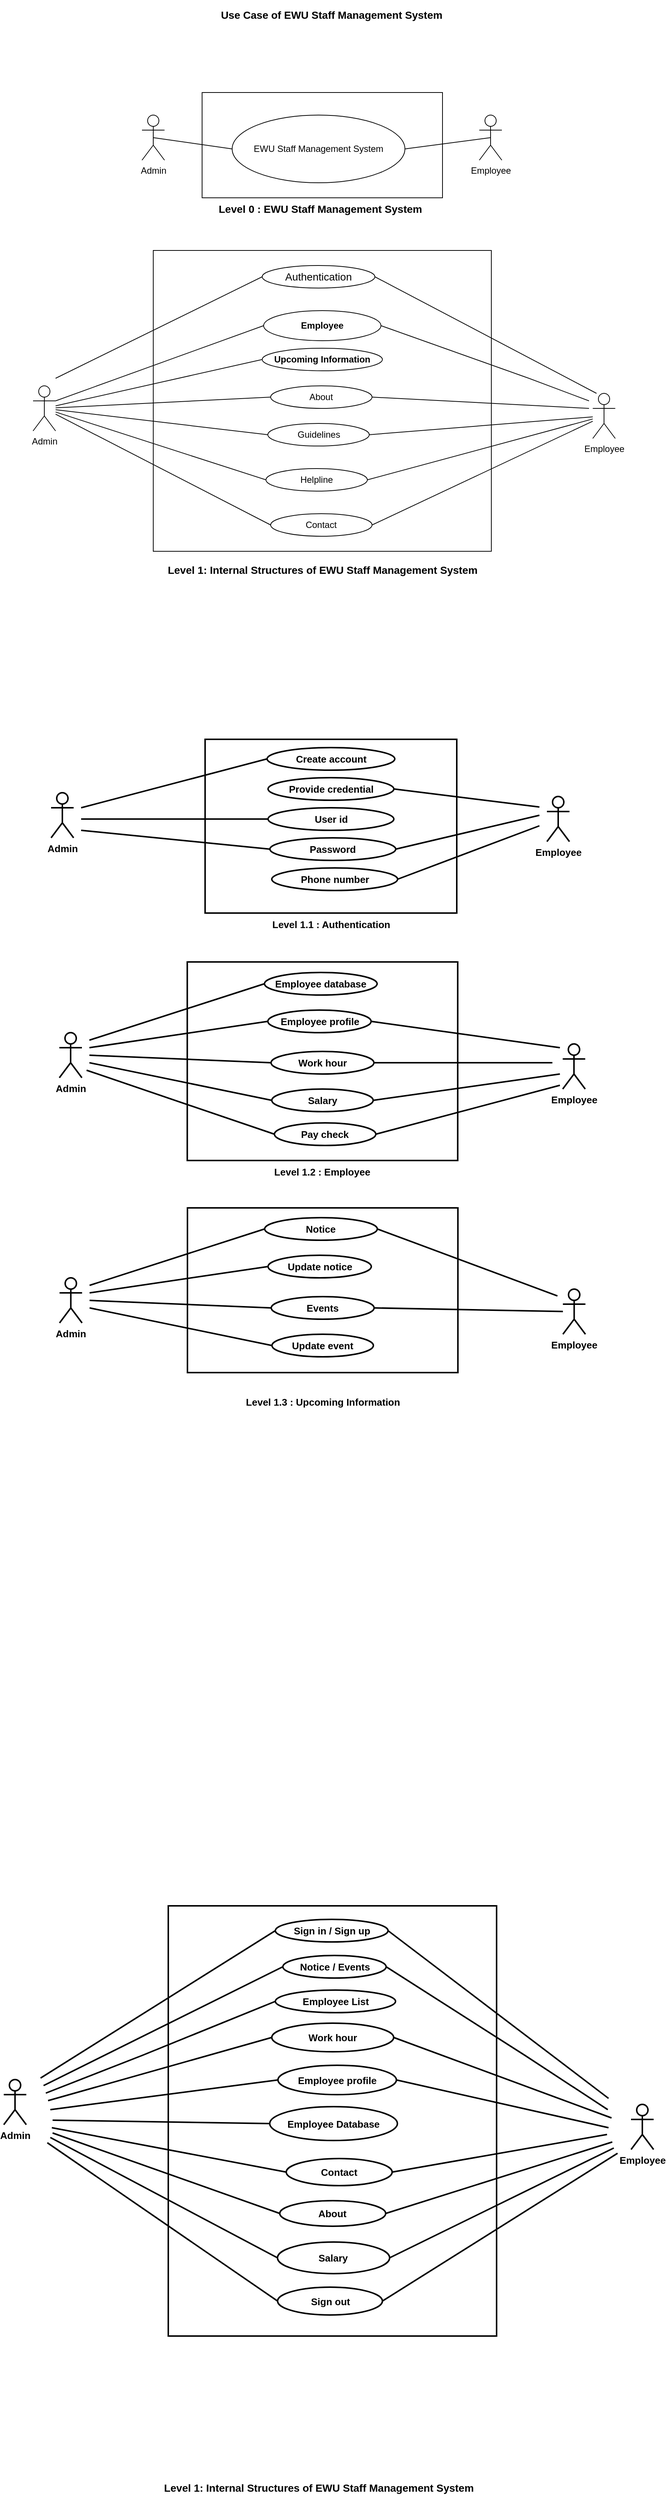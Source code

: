 <mxfile version="20.8.5" type="device" pages="4"><diagram id="OQLXmCfM335_yJM_nzck" name="Use case diagram"><mxGraphModel dx="1257" dy="1191" grid="0" gridSize="10" guides="1" tooltips="0" connect="1" arrows="1" fold="1" page="0" pageScale="1" pageWidth="850" pageHeight="1100" math="0" shadow="0"><root><mxCell id="0"/><mxCell id="1" parent="0"/><mxCell id="j9B4HPNKMDE0_UrRC4MJ-4" value="" style="rounded=0;whiteSpace=wrap;html=1;" parent="1" vertex="1"><mxGeometry x="275" y="120" width="320" height="140" as="geometry"/></mxCell><mxCell id="j9B4HPNKMDE0_UrRC4MJ-1" value="EWU Staff Management System" style="ellipse;whiteSpace=wrap;html=1;" parent="1" vertex="1"><mxGeometry x="315" y="150" width="230" height="90" as="geometry"/></mxCell><mxCell id="j9B4HPNKMDE0_UrRC4MJ-2" value="Admin" style="shape=umlActor;verticalLabelPosition=bottom;verticalAlign=top;html=1;outlineConnect=0;" parent="1" vertex="1"><mxGeometry x="195" y="150" width="30" height="60" as="geometry"/></mxCell><mxCell id="j9B4HPNKMDE0_UrRC4MJ-3" value="Employee" style="shape=umlActor;verticalLabelPosition=bottom;verticalAlign=top;html=1;outlineConnect=0;" parent="1" vertex="1"><mxGeometry x="644" y="150" width="30" height="60" as="geometry"/></mxCell><mxCell id="j9B4HPNKMDE0_UrRC4MJ-5" value="" style="endArrow=none;html=1;rounded=0;entryX=0.5;entryY=0.5;entryDx=0;entryDy=0;entryPerimeter=0;exitX=0;exitY=0.5;exitDx=0;exitDy=0;endFill=0;" parent="1" source="j9B4HPNKMDE0_UrRC4MJ-1" target="j9B4HPNKMDE0_UrRC4MJ-2" edge="1"><mxGeometry width="50" height="50" relative="1" as="geometry"><mxPoint x="405" y="340" as="sourcePoint"/><mxPoint x="455" y="290" as="targetPoint"/></mxGeometry></mxCell><mxCell id="j9B4HPNKMDE0_UrRC4MJ-6" value="" style="endArrow=none;html=1;rounded=0;entryX=0.5;entryY=0.5;entryDx=0;entryDy=0;entryPerimeter=0;exitX=1;exitY=0.5;exitDx=0;exitDy=0;endFill=0;" parent="1" source="j9B4HPNKMDE0_UrRC4MJ-1" target="j9B4HPNKMDE0_UrRC4MJ-3" edge="1"><mxGeometry width="50" height="50" relative="1" as="geometry"><mxPoint x="405" y="340" as="sourcePoint"/><mxPoint x="455" y="290" as="targetPoint"/></mxGeometry></mxCell><mxCell id="j9B4HPNKMDE0_UrRC4MJ-7" value="&lt;font style=&quot;font-size: 14px; background-color: rgb(255, 255, 255);&quot;&gt;&lt;b&gt;Level 0 :&amp;nbsp;&lt;/b&gt;&lt;/font&gt;&lt;b style=&quot;border-color: var(--border-color); font-size: 14px;&quot;&gt;EWU Staff Management System&lt;/b&gt;" style="text;html=1;resizable=0;autosize=1;align=center;verticalAlign=middle;points=[];fillColor=none;strokeColor=none;rounded=0;" parent="1" vertex="1"><mxGeometry x="286.51" y="260" width="290" height="30" as="geometry"/></mxCell><mxCell id="j9B4HPNKMDE0_UrRC4MJ-8" value="" style="rounded=0;whiteSpace=wrap;html=1;fontStyle=1;fontSize=13;strokeWidth=2;" parent="1" vertex="1"><mxGeometry x="230" y="2531" width="437" height="572" as="geometry"/></mxCell><mxCell id="j9B4HPNKMDE0_UrRC4MJ-9" value="Sign in / Sign up" style="ellipse;whiteSpace=wrap;html=1;fontStyle=1;fontSize=13;strokeWidth=2;" parent="1" vertex="1"><mxGeometry x="372.5" y="2549" width="150" height="30" as="geometry"/></mxCell><mxCell id="j9B4HPNKMDE0_UrRC4MJ-10" value="Admin" style="shape=umlActor;verticalLabelPosition=bottom;verticalAlign=top;html=1;outlineConnect=0;fontStyle=1;fontSize=13;strokeWidth=2;" parent="1" vertex="1"><mxGeometry x="11" y="2762" width="30" height="60" as="geometry"/></mxCell><mxCell id="j9B4HPNKMDE0_UrRC4MJ-11" value="Employee" style="shape=umlActor;verticalLabelPosition=bottom;verticalAlign=top;html=1;outlineConnect=0;fontStyle=1;fontSize=13;strokeWidth=2;" parent="1" vertex="1"><mxGeometry x="846" y="2795" width="30" height="60" as="geometry"/></mxCell><mxCell id="j9B4HPNKMDE0_UrRC4MJ-12" value="" style="endArrow=none;html=1;rounded=0;exitX=0;exitY=0.5;exitDx=0;exitDy=0;endFill=0;fontStyle=1;fontSize=13;strokeWidth=2;" parent="1" source="j9B4HPNKMDE0_UrRC4MJ-9" edge="1"><mxGeometry width="50" height="50" relative="1" as="geometry"><mxPoint x="405" y="2840" as="sourcePoint"/><mxPoint x="60" y="2760" as="targetPoint"/><Array as="points"/></mxGeometry></mxCell><mxCell id="j9B4HPNKMDE0_UrRC4MJ-13" value="" style="endArrow=none;html=1;rounded=0;exitX=1;exitY=0.5;exitDx=0;exitDy=0;endFill=0;fontStyle=1;fontSize=13;strokeWidth=2;" parent="1" source="j9B4HPNKMDE0_UrRC4MJ-9" edge="1"><mxGeometry width="50" height="50" relative="1" as="geometry"><mxPoint x="405" y="2840" as="sourcePoint"/><mxPoint x="816" y="2787" as="targetPoint"/><Array as="points"/></mxGeometry></mxCell><mxCell id="j9B4HPNKMDE0_UrRC4MJ-14" value="&lt;font style=&quot;font-size: 14px; background-color: rgb(255, 255, 255);&quot;&gt;&lt;b&gt;Level 1: Internal Structures of EWU Staff Management System&lt;/b&gt;&lt;/font&gt;" style="text;html=1;resizable=0;autosize=1;align=center;verticalAlign=middle;points=[];fillColor=none;strokeColor=none;rounded=0;" parent="1" vertex="1"><mxGeometry x="210" y="3290" width="440" height="30" as="geometry"/></mxCell><mxCell id="07vPAlu7pVxP6V6HYQSW-1" value="Employee List" style="ellipse;whiteSpace=wrap;html=1;fontStyle=1;fontSize=13;strokeWidth=2;" parent="1" vertex="1"><mxGeometry x="372.5" y="2643" width="160" height="30" as="geometry"/></mxCell><mxCell id="07vPAlu7pVxP6V6HYQSW-2" value="Contact" style="ellipse;whiteSpace=wrap;html=1;fontStyle=1;fontSize=13;strokeWidth=2;" parent="1" vertex="1"><mxGeometry x="387" y="2867" width="141" height="36" as="geometry"/></mxCell><mxCell id="07vPAlu7pVxP6V6HYQSW-3" value="Employee Database" style="ellipse;whiteSpace=wrap;html=1;fontStyle=1;fontSize=13;strokeWidth=2;" parent="1" vertex="1"><mxGeometry x="365" y="2798" width="170" height="45" as="geometry"/></mxCell><mxCell id="07vPAlu7pVxP6V6HYQSW-5" value="Work hour" style="ellipse;whiteSpace=wrap;html=1;fontStyle=1;fontSize=13;strokeWidth=2;" parent="1" vertex="1"><mxGeometry x="367.76" y="2687" width="162.24" height="38" as="geometry"/></mxCell><mxCell id="07vPAlu7pVxP6V6HYQSW-6" value="Employee profile" style="ellipse;whiteSpace=wrap;html=1;fontStyle=1;fontSize=13;strokeWidth=2;" parent="1" vertex="1"><mxGeometry x="376" y="2743" width="157.63" height="39" as="geometry"/></mxCell><mxCell id="07vPAlu7pVxP6V6HYQSW-7" value="About" style="ellipse;whiteSpace=wrap;html=1;fontStyle=1;fontSize=13;strokeWidth=2;" parent="1" vertex="1"><mxGeometry x="378.38" y="2923" width="141" height="34" as="geometry"/></mxCell><mxCell id="07vPAlu7pVxP6V6HYQSW-8" value="Salary" style="ellipse;whiteSpace=wrap;html=1;fontStyle=1;fontSize=13;strokeWidth=2;" parent="1" vertex="1"><mxGeometry x="375.37" y="2978" width="149.25" height="42" as="geometry"/></mxCell><mxCell id="07vPAlu7pVxP6V6HYQSW-14" value="" style="endArrow=none;html=1;rounded=0;fontSize=13;exitX=1;exitY=0.5;exitDx=0;exitDy=0;endFill=0;fontStyle=1;strokeWidth=2;" parent="1" source="07vPAlu7pVxP6V6HYQSW-5" edge="1"><mxGeometry width="50" height="50" relative="1" as="geometry"><mxPoint x="65" y="2990" as="sourcePoint"/><mxPoint x="820" y="2813" as="targetPoint"/></mxGeometry></mxCell><mxCell id="07vPAlu7pVxP6V6HYQSW-16" value="" style="endArrow=none;html=1;rounded=0;fontSize=13;exitX=0;exitY=0.5;exitDx=0;exitDy=0;endFill=0;fontStyle=1;strokeWidth=2;" parent="1" source="07vPAlu7pVxP6V6HYQSW-5" edge="1"><mxGeometry width="50" height="50" relative="1" as="geometry"><mxPoint x="370" y="2811" as="sourcePoint"/><mxPoint x="70" y="2790" as="targetPoint"/></mxGeometry></mxCell><mxCell id="07vPAlu7pVxP6V6HYQSW-24" value="" style="endArrow=none;html=1;rounded=0;fontSize=13;exitX=0;exitY=0.5;exitDx=0;exitDy=0;endFill=0;fontStyle=1;strokeWidth=2;" parent="1" source="07vPAlu7pVxP6V6HYQSW-1" edge="1"><mxGeometry width="50" height="50" relative="1" as="geometry"><mxPoint x="315" y="2715" as="sourcePoint"/><mxPoint x="67" y="2780" as="targetPoint"/><Array as="points"><mxPoint x="195" y="2730"/></Array></mxGeometry></mxCell><mxCell id="07vPAlu7pVxP6V6HYQSW-25" value="" style="endArrow=none;html=1;rounded=0;fontSize=13;entryX=0;entryY=0.5;entryDx=0;entryDy=0;fontStyle=1;strokeWidth=2;" parent="1" target="07vPAlu7pVxP6V6HYQSW-6" edge="1"><mxGeometry x="1" y="-36" width="50" height="50" relative="1" as="geometry"><mxPoint x="73" y="2802" as="sourcePoint"/><mxPoint x="85" y="2950" as="targetPoint"/><mxPoint x="4" y="-45" as="offset"/></mxGeometry></mxCell><mxCell id="07vPAlu7pVxP6V6HYQSW-26" value="" style="endArrow=none;html=1;rounded=0;fontSize=13;exitX=1;exitY=0.5;exitDx=0;exitDy=0;fontStyle=1;strokeWidth=2;" parent="1" source="07vPAlu7pVxP6V6HYQSW-6" edge="1"><mxGeometry width="50" height="50" relative="1" as="geometry"><mxPoint x="45" y="3010" as="sourcePoint"/><mxPoint x="816" y="2826" as="targetPoint"/></mxGeometry></mxCell><mxCell id="07vPAlu7pVxP6V6HYQSW-27" value="" style="endArrow=none;html=1;rounded=0;fontSize=13;entryX=0;entryY=0.5;entryDx=0;entryDy=0;fontStyle=1;strokeWidth=2;" parent="1" target="07vPAlu7pVxP6V6HYQSW-3" edge="1"><mxGeometry width="50" height="50" relative="1" as="geometry"><mxPoint x="76" y="2816" as="sourcePoint"/><mxPoint x="105" y="2970" as="targetPoint"/></mxGeometry></mxCell><mxCell id="07vPAlu7pVxP6V6HYQSW-28" value="" style="endArrow=none;html=1;rounded=0;fontSize=13;exitX=0;exitY=0.5;exitDx=0;exitDy=0;fontStyle=1;strokeWidth=2;" parent="1" source="07vPAlu7pVxP6V6HYQSW-2" edge="1"><mxGeometry width="50" height="50" relative="1" as="geometry"><mxPoint x="65" y="3030" as="sourcePoint"/><mxPoint x="75" y="2826" as="targetPoint"/><Array as="points"/></mxGeometry></mxCell><mxCell id="07vPAlu7pVxP6V6HYQSW-29" value="" style="endArrow=none;html=1;rounded=0;fontSize=13;exitX=0;exitY=0.5;exitDx=0;exitDy=0;fontStyle=1;strokeWidth=2;" parent="1" source="07vPAlu7pVxP6V6HYQSW-8" edge="1"><mxGeometry width="50" height="50" relative="1" as="geometry"><mxPoint x="75" y="3040" as="sourcePoint"/><mxPoint x="73" y="2839" as="targetPoint"/><Array as="points"/></mxGeometry></mxCell><mxCell id="07vPAlu7pVxP6V6HYQSW-32" value="" style="endArrow=none;html=1;rounded=0;fontSize=13;exitX=0;exitY=0.5;exitDx=0;exitDy=0;fontStyle=1;strokeWidth=2;" parent="1" source="07vPAlu7pVxP6V6HYQSW-7" edge="1"><mxGeometry width="50" height="50" relative="1" as="geometry"><mxPoint x="75" y="3040" as="sourcePoint"/><mxPoint x="76" y="2833" as="targetPoint"/><Array as="points"/></mxGeometry></mxCell><mxCell id="07vPAlu7pVxP6V6HYQSW-34" value="" style="endArrow=none;html=1;rounded=0;fontSize=13;exitX=1;exitY=0.5;exitDx=0;exitDy=0;fontStyle=1;strokeWidth=2;" parent="1" source="07vPAlu7pVxP6V6HYQSW-2" edge="1"><mxGeometry width="50" height="50" relative="1" as="geometry"><mxPoint x="745" y="3010" as="sourcePoint"/><mxPoint x="814" y="2835" as="targetPoint"/></mxGeometry></mxCell><mxCell id="07vPAlu7pVxP6V6HYQSW-35" value="" style="endArrow=none;html=1;rounded=0;fontSize=13;exitX=1;exitY=0.5;exitDx=0;exitDy=0;fontStyle=1;strokeWidth=2;" parent="1" source="07vPAlu7pVxP6V6HYQSW-7" edge="1"><mxGeometry width="50" height="50" relative="1" as="geometry"><mxPoint x="755" y="3020" as="sourcePoint"/><mxPoint x="821" y="2845" as="targetPoint"/><Array as="points"/></mxGeometry></mxCell><mxCell id="07vPAlu7pVxP6V6HYQSW-36" value="" style="endArrow=none;html=1;rounded=0;fontSize=13;exitX=1;exitY=0.5;exitDx=0;exitDy=0;fontStyle=1;strokeWidth=2;" parent="1" source="07vPAlu7pVxP6V6HYQSW-8" edge="1"><mxGeometry width="50" height="50" relative="1" as="geometry"><mxPoint x="765" y="3030" as="sourcePoint"/><mxPoint x="823" y="2853" as="targetPoint"/><Array as="points"/></mxGeometry></mxCell><mxCell id="07vPAlu7pVxP6V6HYQSW-53" value="Sign out" style="ellipse;whiteSpace=wrap;html=1;fontStyle=1;fontSize=13;strokeWidth=2;" parent="1" vertex="1"><mxGeometry x="375.5" y="3038" width="139.5" height="37" as="geometry"/></mxCell><mxCell id="07vPAlu7pVxP6V6HYQSW-54" value="" style="endArrow=none;html=1;rounded=0;fontSize=13;exitX=0;exitY=0.5;exitDx=0;exitDy=0;fontStyle=1;strokeWidth=2;" parent="1" source="07vPAlu7pVxP6V6HYQSW-53" edge="1"><mxGeometry width="50" height="50" relative="1" as="geometry"><mxPoint x="392.5" y="3225" as="sourcePoint"/><mxPoint x="69" y="2846" as="targetPoint"/><Array as="points"/></mxGeometry></mxCell><mxCell id="07vPAlu7pVxP6V6HYQSW-55" value="Notice / Events" style="ellipse;whiteSpace=wrap;html=1;fontStyle=1;fontSize=13;strokeWidth=2;" parent="1" vertex="1"><mxGeometry x="382.5" y="2597" width="137.5" height="30" as="geometry"/></mxCell><mxCell id="07vPAlu7pVxP6V6HYQSW-56" value="" style="endArrow=none;html=1;rounded=0;fontSize=13;exitX=0;exitY=0.5;exitDx=0;exitDy=0;endFill=0;fontStyle=1;strokeWidth=2;" parent="1" source="07vPAlu7pVxP6V6HYQSW-55" edge="1"><mxGeometry width="50" height="50" relative="1" as="geometry"><mxPoint x="370" y="2675" as="sourcePoint"/><mxPoint x="64" y="2770" as="targetPoint"/><Array as="points"/></mxGeometry></mxCell><mxCell id="07vPAlu7pVxP6V6HYQSW-57" value="" style="endArrow=none;html=1;rounded=0;fontSize=13;exitX=1;exitY=0.5;exitDx=0;exitDy=0;endFill=0;fontStyle=1;strokeWidth=2;" parent="1" source="07vPAlu7pVxP6V6HYQSW-55" edge="1"><mxGeometry width="50" height="50" relative="1" as="geometry"><mxPoint x="605" y="2625" as="sourcePoint"/><mxPoint x="815" y="2802" as="targetPoint"/><Array as="points"><mxPoint x="705" y="2730"/></Array></mxGeometry></mxCell><mxCell id="07vPAlu7pVxP6V6HYQSW-64" value="" style="endArrow=none;html=1;rounded=0;fontSize=13;exitX=1;exitY=0.5;exitDx=0;exitDy=0;fontStyle=1;strokeWidth=2;" parent="1" source="07vPAlu7pVxP6V6HYQSW-53" edge="1"><mxGeometry width="50" height="50" relative="1" as="geometry"><mxPoint x="515" y="3260" as="sourcePoint"/><mxPoint x="828" y="2860" as="targetPoint"/><Array as="points"/></mxGeometry></mxCell><mxCell id="07vPAlu7pVxP6V6HYQSW-70" value="" style="rounded=0;whiteSpace=wrap;html=1;strokeWidth=2;fontStyle=1;fontSize=13;" parent="1" vertex="1"><mxGeometry x="279" y="980" width="335" height="231" as="geometry"/></mxCell><mxCell id="07vPAlu7pVxP6V6HYQSW-71" value="Provide credential" style="ellipse;whiteSpace=wrap;html=1;strokeWidth=2;fontStyle=1;fontSize=13;" parent="1" vertex="1"><mxGeometry x="362.75" y="1031" width="167.5" height="30" as="geometry"/></mxCell><mxCell id="07vPAlu7pVxP6V6HYQSW-72" value="Admin" style="shape=umlActor;verticalLabelPosition=bottom;verticalAlign=top;html=1;outlineConnect=0;strokeWidth=2;fontStyle=1;fontSize=13;" parent="1" vertex="1"><mxGeometry x="74" y="1051" width="30" height="60" as="geometry"/></mxCell><mxCell id="07vPAlu7pVxP6V6HYQSW-73" value="Employee" style="shape=umlActor;verticalLabelPosition=bottom;verticalAlign=top;html=1;outlineConnect=0;strokeWidth=2;fontStyle=1;fontSize=13;" parent="1" vertex="1"><mxGeometry x="734" y="1056" width="30" height="60" as="geometry"/></mxCell><mxCell id="07vPAlu7pVxP6V6HYQSW-74" value="" style="endArrow=none;html=1;rounded=0;endFill=0;exitX=0;exitY=0.5;exitDx=0;exitDy=0;strokeWidth=2;fontStyle=1;fontSize=13;" parent="1" source="07vPAlu7pVxP6V6HYQSW-76" edge="1"><mxGeometry width="50" height="50" relative="1" as="geometry"><mxPoint x="254" y="1071" as="sourcePoint"/><mxPoint x="114" y="1071" as="targetPoint"/></mxGeometry></mxCell><mxCell id="07vPAlu7pVxP6V6HYQSW-75" value="" style="endArrow=none;html=1;rounded=0;exitX=1;exitY=0.5;exitDx=0;exitDy=0;endFill=0;strokeWidth=2;fontStyle=1;fontSize=13;" parent="1" source="07vPAlu7pVxP6V6HYQSW-71" edge="1"><mxGeometry width="50" height="50" relative="1" as="geometry"><mxPoint x="409" y="1111" as="sourcePoint"/><mxPoint x="724" y="1070" as="targetPoint"/></mxGeometry></mxCell><mxCell id="07vPAlu7pVxP6V6HYQSW-76" value="Create account" style="ellipse;whiteSpace=wrap;html=1;strokeWidth=2;fontStyle=1;fontSize=13;" parent="1" vertex="1"><mxGeometry x="361.5" y="991" width="170" height="30" as="geometry"/></mxCell><mxCell id="07vPAlu7pVxP6V6HYQSW-80" value="User id" style="ellipse;whiteSpace=wrap;html=1;strokeWidth=2;fontStyle=1;fontSize=13;" parent="1" vertex="1"><mxGeometry x="362.75" y="1071" width="167.5" height="30" as="geometry"/></mxCell><mxCell id="07vPAlu7pVxP6V6HYQSW-81" value="Password" style="ellipse;whiteSpace=wrap;html=1;strokeWidth=2;fontStyle=1;fontSize=13;" parent="1" vertex="1"><mxGeometry x="365.25" y="1111" width="167.5" height="30" as="geometry"/></mxCell><mxCell id="07vPAlu7pVxP6V6HYQSW-82" value="Phone number" style="ellipse;whiteSpace=wrap;html=1;strokeWidth=2;fontStyle=1;fontSize=13;" parent="1" vertex="1"><mxGeometry x="367.75" y="1151" width="167.5" height="30" as="geometry"/></mxCell><mxCell id="07vPAlu7pVxP6V6HYQSW-87" value="" style="endArrow=none;html=1;rounded=0;endFill=0;exitX=0;exitY=0.5;exitDx=0;exitDy=0;strokeWidth=2;fontStyle=1;fontSize=13;" parent="1" source="07vPAlu7pVxP6V6HYQSW-80" edge="1"><mxGeometry width="50" height="50" relative="1" as="geometry"><mxPoint x="264" y="1091" as="sourcePoint"/><mxPoint x="114" y="1086" as="targetPoint"/></mxGeometry></mxCell><mxCell id="07vPAlu7pVxP6V6HYQSW-88" value="" style="endArrow=none;html=1;rounded=0;endFill=0;exitX=0;exitY=0.5;exitDx=0;exitDy=0;strokeWidth=2;fontStyle=1;fontSize=13;" parent="1" source="07vPAlu7pVxP6V6HYQSW-81" edge="1"><mxGeometry width="50" height="50" relative="1" as="geometry"><mxPoint x="224" y="1211" as="sourcePoint"/><mxPoint x="114" y="1101" as="targetPoint"/></mxGeometry></mxCell><mxCell id="07vPAlu7pVxP6V6HYQSW-91" value="&lt;font style=&quot;font-size: 13px; background-color: rgb(255, 255, 255);&quot;&gt;&lt;span style=&quot;font-size: 13px;&quot;&gt;Level 1.1 : Authentication&lt;/span&gt;&lt;/font&gt;" style="text;strokeColor=none;align=center;fillColor=none;html=1;verticalAlign=middle;whiteSpace=wrap;rounded=0;fontSize=13;strokeWidth=2;fontStyle=1" parent="1" vertex="1"><mxGeometry x="331.5" y="1211" width="230" height="30" as="geometry"/></mxCell><mxCell id="M20A9J_bsPcYPoHbE_4_-1" value="&lt;b&gt;&lt;font style=&quot;font-size: 14px;&quot;&gt;Use Case of&amp;nbsp;&lt;/font&gt;&lt;/b&gt;&lt;b style=&quot;border-color: var(--border-color); font-size: 14px;&quot;&gt;EWU Staff Management System&lt;/b&gt;" style="text;strokeColor=none;align=center;fillColor=none;html=1;verticalAlign=middle;whiteSpace=wrap;rounded=0;" parent="1" vertex="1"><mxGeometry x="255" y="-3" width="385" height="40" as="geometry"/></mxCell><mxCell id="O0PQUf3cbqzA4Rv2VBv6-1" value="" style="rounded=0;whiteSpace=wrap;html=1;" parent="1" vertex="1"><mxGeometry x="210" y="330" width="450" height="400" as="geometry"/></mxCell><mxCell id="O0PQUf3cbqzA4Rv2VBv6-2" value="&lt;font style=&quot;font-size: 14px;&quot;&gt;Authentication&lt;/font&gt;" style="ellipse;whiteSpace=wrap;html=1;" parent="1" vertex="1"><mxGeometry x="355" y="350" width="150" height="30" as="geometry"/></mxCell><mxCell id="O0PQUf3cbqzA4Rv2VBv6-3" value="Admin" style="shape=umlActor;verticalLabelPosition=bottom;verticalAlign=top;html=1;outlineConnect=0;" parent="1" vertex="1"><mxGeometry x="50" y="510" width="30" height="60" as="geometry"/></mxCell><mxCell id="O0PQUf3cbqzA4Rv2VBv6-4" value="Employee" style="shape=umlActor;verticalLabelPosition=bottom;verticalAlign=top;html=1;outlineConnect=0;" parent="1" vertex="1"><mxGeometry x="795" y="520" width="30" height="60" as="geometry"/></mxCell><mxCell id="O0PQUf3cbqzA4Rv2VBv6-5" value="" style="endArrow=none;html=1;rounded=0;exitX=0;exitY=0.5;exitDx=0;exitDy=0;endFill=0;" parent="1" source="O0PQUf3cbqzA4Rv2VBv6-2" edge="1"><mxGeometry width="50" height="50" relative="1" as="geometry"><mxPoint x="395" y="680" as="sourcePoint"/><mxPoint x="80" y="500" as="targetPoint"/><Array as="points"/></mxGeometry></mxCell><mxCell id="O0PQUf3cbqzA4Rv2VBv6-6" value="" style="endArrow=none;html=1;rounded=0;exitX=1;exitY=0.5;exitDx=0;exitDy=0;endFill=0;" parent="1" source="O0PQUf3cbqzA4Rv2VBv6-2" edge="1"><mxGeometry width="50" height="50" relative="1" as="geometry"><mxPoint x="395" y="680" as="sourcePoint"/><mxPoint x="800" y="520" as="targetPoint"/><Array as="points"/></mxGeometry></mxCell><mxCell id="O0PQUf3cbqzA4Rv2VBv6-7" value="&lt;font style=&quot;font-size: 14px; background-color: rgb(255, 255, 255);&quot;&gt;&lt;b&gt;Level 1: Internal Structures of EWU Staff Management System&lt;/b&gt;&lt;/font&gt;" style="text;html=1;resizable=0;autosize=1;align=center;verticalAlign=middle;points=[];fillColor=none;strokeColor=none;rounded=0;" parent="1" vertex="1"><mxGeometry x="215" y="740" width="440" height="30" as="geometry"/></mxCell><mxCell id="O0PQUf3cbqzA4Rv2VBv6-13" value="&lt;b style=&quot;border-color: var(--border-color);&quot;&gt;Upcoming Information&lt;/b&gt;" style="ellipse;whiteSpace=wrap;html=1;" parent="1" vertex="1"><mxGeometry x="355" y="460" width="160" height="30" as="geometry"/></mxCell><mxCell id="O0PQUf3cbqzA4Rv2VBv6-14" value="About" style="ellipse;whiteSpace=wrap;html=1;" parent="1" vertex="1"><mxGeometry x="366.25" y="510" width="135" height="30" as="geometry"/></mxCell><mxCell id="O0PQUf3cbqzA4Rv2VBv6-19" value="Guidelines" style="ellipse;whiteSpace=wrap;html=1;" parent="1" vertex="1"><mxGeometry x="362.5" y="560" width="135" height="30" as="geometry"/></mxCell><mxCell id="O0PQUf3cbqzA4Rv2VBv6-27" value="" style="endArrow=none;html=1;rounded=0;fontSize=14;exitX=0;exitY=0.5;exitDx=0;exitDy=0;endFill=0;" parent="1" source="O0PQUf3cbqzA4Rv2VBv6-13" target="O0PQUf3cbqzA4Rv2VBv6-3" edge="1"><mxGeometry width="50" height="50" relative="1" as="geometry"><mxPoint x="305" y="555" as="sourcePoint"/><mxPoint x="85" y="620" as="targetPoint"/><Array as="points"/></mxGeometry></mxCell><mxCell id="O0PQUf3cbqzA4Rv2VBv6-31" value="" style="endArrow=none;html=1;rounded=0;fontSize=14;exitX=0;exitY=0.5;exitDx=0;exitDy=0;" parent="1" source="O0PQUf3cbqzA4Rv2VBv6-14" target="O0PQUf3cbqzA4Rv2VBv6-3" edge="1"><mxGeometry width="50" height="50" relative="1" as="geometry"><mxPoint x="55" y="870" as="sourcePoint"/><mxPoint x="95" y="690" as="targetPoint"/><Array as="points"/></mxGeometry></mxCell><mxCell id="O0PQUf3cbqzA4Rv2VBv6-33" value="Helpline" style="ellipse;whiteSpace=wrap;html=1;" parent="1" vertex="1"><mxGeometry x="360" y="620" width="135" height="30" as="geometry"/></mxCell><mxCell id="O0PQUf3cbqzA4Rv2VBv6-34" value="Contact" style="ellipse;whiteSpace=wrap;html=1;" parent="1" vertex="1"><mxGeometry x="366.25" y="680" width="135" height="30" as="geometry"/></mxCell><mxCell id="O0PQUf3cbqzA4Rv2VBv6-35" value="" style="endArrow=none;html=1;rounded=0;fontSize=14;exitX=0;exitY=0.5;exitDx=0;exitDy=0;" parent="1" source="O0PQUf3cbqzA4Rv2VBv6-19" target="O0PQUf3cbqzA4Rv2VBv6-3" edge="1"><mxGeometry width="50" height="50" relative="1" as="geometry"><mxPoint x="65" y="880" as="sourcePoint"/><mxPoint x="85" y="690" as="targetPoint"/><Array as="points"/></mxGeometry></mxCell><mxCell id="O0PQUf3cbqzA4Rv2VBv6-36" value="" style="endArrow=none;html=1;rounded=0;fontSize=14;exitX=0;exitY=0.5;exitDx=0;exitDy=0;" parent="1" source="O0PQUf3cbqzA4Rv2VBv6-33" target="O0PQUf3cbqzA4Rv2VBv6-3" edge="1"><mxGeometry width="50" height="50" relative="1" as="geometry"><mxPoint x="75" y="890" as="sourcePoint"/><mxPoint x="65" y="710" as="targetPoint"/><Array as="points"/></mxGeometry></mxCell><mxCell id="O0PQUf3cbqzA4Rv2VBv6-37" value="" style="endArrow=none;html=1;rounded=0;fontSize=14;exitX=1;exitY=0.5;exitDx=0;exitDy=0;" parent="1" source="O0PQUf3cbqzA4Rv2VBv6-14" edge="1"><mxGeometry width="50" height="50" relative="1" as="geometry"><mxPoint x="735" y="850" as="sourcePoint"/><mxPoint x="790" y="540" as="targetPoint"/></mxGeometry></mxCell><mxCell id="O0PQUf3cbqzA4Rv2VBv6-38" value="" style="endArrow=none;html=1;rounded=0;fontSize=14;exitX=1;exitY=0.5;exitDx=0;exitDy=0;" parent="1" source="O0PQUf3cbqzA4Rv2VBv6-19" target="O0PQUf3cbqzA4Rv2VBv6-4" edge="1"><mxGeometry width="50" height="50" relative="1" as="geometry"><mxPoint x="745" y="860" as="sourcePoint"/><mxPoint x="765" y="700" as="targetPoint"/><Array as="points"/></mxGeometry></mxCell><mxCell id="O0PQUf3cbqzA4Rv2VBv6-40" value="" style="endArrow=none;html=1;rounded=0;fontSize=14;exitX=1;exitY=0.5;exitDx=0;exitDy=0;" parent="1" source="O0PQUf3cbqzA4Rv2VBv6-33" target="O0PQUf3cbqzA4Rv2VBv6-4" edge="1"><mxGeometry width="50" height="50" relative="1" as="geometry"><mxPoint x="765" y="880" as="sourcePoint"/><mxPoint x="775" y="720" as="targetPoint"/><Array as="points"/></mxGeometry></mxCell><mxCell id="O0PQUf3cbqzA4Rv2VBv6-41" value="" style="endArrow=none;html=1;rounded=0;fontSize=14;exitX=1;exitY=0.5;exitDx=0;exitDy=0;" parent="1" source="O0PQUf3cbqzA4Rv2VBv6-34" target="O0PQUf3cbqzA4Rv2VBv6-4" edge="1"><mxGeometry width="50" height="50" relative="1" as="geometry"><mxPoint x="517.5" y="905" as="sourcePoint"/><mxPoint x="795" y="730" as="targetPoint"/><Array as="points"/></mxGeometry></mxCell><mxCell id="O0PQUf3cbqzA4Rv2VBv6-42" value="" style="endArrow=none;html=1;rounded=0;fontSize=14;exitX=0;exitY=0.5;exitDx=0;exitDy=0;" parent="1" source="O0PQUf3cbqzA4Rv2VBv6-34" target="O0PQUf3cbqzA4Rv2VBv6-3" edge="1"><mxGeometry width="50" height="50" relative="1" as="geometry"><mxPoint x="382.5" y="905" as="sourcePoint"/><mxPoint x="80" y="600" as="targetPoint"/><Array as="points"/></mxGeometry></mxCell><mxCell id="O0PQUf3cbqzA4Rv2VBv6-55" value="&lt;b&gt;Employee&lt;/b&gt;" style="ellipse;whiteSpace=wrap;html=1;" parent="1" vertex="1"><mxGeometry x="356.88" y="410" width="156.25" height="40" as="geometry"/></mxCell><mxCell id="O0PQUf3cbqzA4Rv2VBv6-56" value="" style="endArrow=none;html=1;rounded=0;fontSize=14;exitX=0;exitY=0.5;exitDx=0;exitDy=0;endFill=0;entryX=1;entryY=0.333;entryDx=0;entryDy=0;entryPerimeter=0;" parent="1" source="O0PQUf3cbqzA4Rv2VBv6-55" target="O0PQUf3cbqzA4Rv2VBv6-3" edge="1"><mxGeometry width="50" height="50" relative="1" as="geometry"><mxPoint x="360" y="515" as="sourcePoint"/><mxPoint x="85" y="610" as="targetPoint"/><Array as="points"/></mxGeometry></mxCell><mxCell id="O0PQUf3cbqzA4Rv2VBv6-57" value="" style="endArrow=none;html=1;rounded=0;fontSize=14;exitX=1;exitY=0.5;exitDx=0;exitDy=0;endFill=0;" parent="1" source="O0PQUf3cbqzA4Rv2VBv6-55" edge="1"><mxGeometry width="50" height="50" relative="1" as="geometry"><mxPoint x="595" y="465" as="sourcePoint"/><mxPoint x="790" y="530" as="targetPoint"/><Array as="points"><mxPoint x="710" y="500"/></Array></mxGeometry></mxCell><mxCell id="O0PQUf3cbqzA4Rv2VBv6-69" value="" style="endArrow=none;html=1;rounded=0;exitX=1;exitY=0.5;exitDx=0;exitDy=0;endFill=0;strokeWidth=2;fontStyle=1;fontSize=13;" parent="1" source="07vPAlu7pVxP6V6HYQSW-82" edge="1"><mxGeometry width="50" height="50" relative="1" as="geometry"><mxPoint x="527.13" y="1216.0" as="sourcePoint"/><mxPoint x="724" y="1095" as="targetPoint"/></mxGeometry></mxCell><mxCell id="O0PQUf3cbqzA4Rv2VBv6-70" value="" style="endArrow=none;html=1;rounded=0;exitX=1;exitY=0.5;exitDx=0;exitDy=0;endFill=0;strokeWidth=2;fontStyle=1;fontSize=13;" parent="1" source="07vPAlu7pVxP6V6HYQSW-81" edge="1"><mxGeometry width="50" height="50" relative="1" as="geometry"><mxPoint x="545.25" y="1176.0" as="sourcePoint"/><mxPoint x="724" y="1081" as="targetPoint"/></mxGeometry></mxCell><mxCell id="O0PQUf3cbqzA4Rv2VBv6-71" value="" style="rounded=0;whiteSpace=wrap;html=1;strokeWidth=2;fontStyle=1;fontSize=13;" parent="1" vertex="1"><mxGeometry x="255.51" y="1603" width="360" height="219" as="geometry"/></mxCell><mxCell id="O0PQUf3cbqzA4Rv2VBv6-72" value="Notice" style="ellipse;whiteSpace=wrap;html=1;strokeWidth=2;fontStyle=1;fontSize=13;" parent="1" vertex="1"><mxGeometry x="358.26" y="1616" width="150" height="30" as="geometry"/></mxCell><mxCell id="O0PQUf3cbqzA4Rv2VBv6-73" value="Admin" style="shape=umlActor;verticalLabelPosition=bottom;verticalAlign=top;html=1;outlineConnect=0;strokeWidth=2;fontStyle=1;fontSize=13;" parent="1" vertex="1"><mxGeometry x="85.26" y="1696" width="30" height="60" as="geometry"/></mxCell><mxCell id="O0PQUf3cbqzA4Rv2VBv6-74" value="Employee" style="shape=umlActor;verticalLabelPosition=bottom;verticalAlign=top;html=1;outlineConnect=0;strokeWidth=2;fontStyle=1;fontSize=13;" parent="1" vertex="1"><mxGeometry x="755.26" y="1711" width="30" height="60" as="geometry"/></mxCell><mxCell id="O0PQUf3cbqzA4Rv2VBv6-75" value="" style="endArrow=none;html=1;rounded=0;exitX=0;exitY=0.5;exitDx=0;exitDy=0;endFill=0;strokeWidth=2;fontStyle=1;fontSize=13;" parent="1" source="O0PQUf3cbqzA4Rv2VBv6-72" edge="1"><mxGeometry width="50" height="50" relative="1" as="geometry"><mxPoint x="398.26" y="1946" as="sourcePoint"/><mxPoint x="125.26" y="1706" as="targetPoint"/><Array as="points"/></mxGeometry></mxCell><mxCell id="O0PQUf3cbqzA4Rv2VBv6-76" value="" style="endArrow=none;html=1;rounded=0;exitX=1;exitY=0.5;exitDx=0;exitDy=0;endFill=0;strokeWidth=2;fontStyle=1;fontSize=13;" parent="1" source="O0PQUf3cbqzA4Rv2VBv6-72" edge="1"><mxGeometry width="50" height="50" relative="1" as="geometry"><mxPoint x="398.26" y="1946" as="sourcePoint"/><mxPoint x="748" y="1720" as="targetPoint"/><Array as="points"/></mxGeometry></mxCell><mxCell id="O0PQUf3cbqzA4Rv2VBv6-77" value="Events" style="ellipse;whiteSpace=wrap;html=1;strokeWidth=2;fontStyle=1;fontSize=13;" parent="1" vertex="1"><mxGeometry x="367.01" y="1721" width="137" height="30" as="geometry"/></mxCell><mxCell id="O0PQUf3cbqzA4Rv2VBv6-79" value="Update event" style="ellipse;whiteSpace=wrap;html=1;strokeWidth=2;fontStyle=1;fontSize=13;" parent="1" vertex="1"><mxGeometry x="368.01" y="1771" width="135" height="30" as="geometry"/></mxCell><mxCell id="O0PQUf3cbqzA4Rv2VBv6-80" value="" style="endArrow=none;html=1;rounded=0;fontSize=13;exitX=0;exitY=0.5;exitDx=0;exitDy=0;endFill=0;strokeWidth=2;fontStyle=1" parent="1" source="O0PQUf3cbqzA4Rv2VBv6-77" edge="1"><mxGeometry width="50" height="50" relative="1" as="geometry"><mxPoint x="308.26" y="1821" as="sourcePoint"/><mxPoint x="125.26" y="1726" as="targetPoint"/><Array as="points"/></mxGeometry></mxCell><mxCell id="O0PQUf3cbqzA4Rv2VBv6-84" value="" style="endArrow=none;html=1;rounded=0;fontSize=13;exitX=0;exitY=0.5;exitDx=0;exitDy=0;strokeWidth=2;fontStyle=1" parent="1" source="O0PQUf3cbqzA4Rv2VBv6-79" edge="1"><mxGeometry width="50" height="50" relative="1" as="geometry"><mxPoint x="68.26" y="2146" as="sourcePoint"/><mxPoint x="125.26" y="1736" as="targetPoint"/><Array as="points"/></mxGeometry></mxCell><mxCell id="O0PQUf3cbqzA4Rv2VBv6-87" value="" style="endArrow=none;html=1;rounded=0;fontSize=13;exitX=1;exitY=0.5;exitDx=0;exitDy=0;strokeWidth=2;fontStyle=1" parent="1" source="O0PQUf3cbqzA4Rv2VBv6-77" target="O0PQUf3cbqzA4Rv2VBv6-74" edge="1"><mxGeometry width="50" height="50" relative="1" as="geometry"><mxPoint x="748.26" y="2126" as="sourcePoint"/><mxPoint x="768.26" y="1966" as="targetPoint"/><Array as="points"/></mxGeometry></mxCell><mxCell id="O0PQUf3cbqzA4Rv2VBv6-91" value="Update notice" style="ellipse;whiteSpace=wrap;html=1;strokeWidth=2;fontStyle=1;fontSize=13;" parent="1" vertex="1"><mxGeometry x="362.76" y="1666" width="137.5" height="30" as="geometry"/></mxCell><mxCell id="O0PQUf3cbqzA4Rv2VBv6-92" value="" style="endArrow=none;html=1;rounded=0;fontSize=13;exitX=0;exitY=0.5;exitDx=0;exitDy=0;endFill=0;strokeWidth=2;fontStyle=1" parent="1" source="O0PQUf3cbqzA4Rv2VBv6-91" edge="1"><mxGeometry width="50" height="50" relative="1" as="geometry"><mxPoint x="363.26" y="1781" as="sourcePoint"/><mxPoint x="125.26" y="1716" as="targetPoint"/><Array as="points"/></mxGeometry></mxCell><mxCell id="O0PQUf3cbqzA4Rv2VBv6-96" value="&lt;font style=&quot;font-size: 13px; background-color: rgb(255, 255, 255);&quot;&gt;&lt;span style=&quot;font-size: 13px;&quot;&gt;Level 1.3 : Upcoming Information&lt;/span&gt;&lt;/font&gt;" style="text;strokeColor=none;align=center;fillColor=none;html=1;verticalAlign=middle;whiteSpace=wrap;rounded=0;fontSize=13;strokeWidth=2;fontStyle=1" parent="1" vertex="1"><mxGeometry x="320.51" y="1846" width="230" height="30" as="geometry"/></mxCell><mxCell id="O0PQUf3cbqzA4Rv2VBv6-98" value="" style="rounded=0;whiteSpace=wrap;html=1;strokeWidth=2;fontStyle=1;fontSize=13;" parent="1" vertex="1"><mxGeometry x="255.26" y="1276" width="360" height="264" as="geometry"/></mxCell><mxCell id="O0PQUf3cbqzA4Rv2VBv6-99" value="Employee database" style="ellipse;whiteSpace=wrap;html=1;strokeWidth=2;fontStyle=1;fontSize=13;" parent="1" vertex="1"><mxGeometry x="358.01" y="1290" width="150" height="30" as="geometry"/></mxCell><mxCell id="O0PQUf3cbqzA4Rv2VBv6-100" value="Admin" style="shape=umlActor;verticalLabelPosition=bottom;verticalAlign=top;html=1;outlineConnect=0;strokeWidth=2;fontStyle=1;fontSize=13;" parent="1" vertex="1"><mxGeometry x="85.01" y="1370" width="30" height="60" as="geometry"/></mxCell><mxCell id="O0PQUf3cbqzA4Rv2VBv6-101" value="Employee" style="shape=umlActor;verticalLabelPosition=bottom;verticalAlign=top;html=1;outlineConnect=0;strokeWidth=2;fontStyle=1;fontSize=13;" parent="1" vertex="1"><mxGeometry x="755.01" y="1385" width="30" height="60" as="geometry"/></mxCell><mxCell id="O0PQUf3cbqzA4Rv2VBv6-102" value="" style="endArrow=none;html=1;rounded=0;exitX=0;exitY=0.5;exitDx=0;exitDy=0;endFill=0;strokeWidth=2;fontStyle=1;fontSize=13;" parent="1" source="O0PQUf3cbqzA4Rv2VBv6-99" edge="1"><mxGeometry width="50" height="50" relative="1" as="geometry"><mxPoint x="398.01" y="1620" as="sourcePoint"/><mxPoint x="125.01" y="1380" as="targetPoint"/><Array as="points"/></mxGeometry></mxCell><mxCell id="O0PQUf3cbqzA4Rv2VBv6-104" value="Work hour" style="ellipse;whiteSpace=wrap;html=1;strokeWidth=2;fontStyle=1;fontSize=13;" parent="1" vertex="1"><mxGeometry x="366.76" y="1395" width="137" height="30" as="geometry"/></mxCell><mxCell id="O0PQUf3cbqzA4Rv2VBv6-105" value="Salary" style="ellipse;whiteSpace=wrap;html=1;strokeWidth=2;fontStyle=1;fontSize=13;" parent="1" vertex="1"><mxGeometry x="367.76" y="1445" width="135" height="30" as="geometry"/></mxCell><mxCell id="O0PQUf3cbqzA4Rv2VBv6-106" value="" style="endArrow=none;html=1;rounded=0;fontSize=13;exitX=0;exitY=0.5;exitDx=0;exitDy=0;endFill=0;strokeWidth=2;fontStyle=1" parent="1" source="O0PQUf3cbqzA4Rv2VBv6-104" edge="1"><mxGeometry width="50" height="50" relative="1" as="geometry"><mxPoint x="308.01" y="1495" as="sourcePoint"/><mxPoint x="125.01" y="1400" as="targetPoint"/><Array as="points"/></mxGeometry></mxCell><mxCell id="O0PQUf3cbqzA4Rv2VBv6-107" value="" style="endArrow=none;html=1;rounded=0;fontSize=13;exitX=0;exitY=0.5;exitDx=0;exitDy=0;strokeWidth=2;fontStyle=1" parent="1" source="O0PQUf3cbqzA4Rv2VBv6-105" edge="1"><mxGeometry width="50" height="50" relative="1" as="geometry"><mxPoint x="68.01" y="1820" as="sourcePoint"/><mxPoint x="125.01" y="1410" as="targetPoint"/><Array as="points"/></mxGeometry></mxCell><mxCell id="O0PQUf3cbqzA4Rv2VBv6-108" value="" style="endArrow=none;html=1;rounded=0;fontSize=13;exitX=1;exitY=0.5;exitDx=0;exitDy=0;strokeWidth=2;fontStyle=1" parent="1" source="O0PQUf3cbqzA4Rv2VBv6-104" edge="1"><mxGeometry width="50" height="50" relative="1" as="geometry"><mxPoint x="748.01" y="1800" as="sourcePoint"/><mxPoint x="741.26" y="1410" as="targetPoint"/><Array as="points"/></mxGeometry></mxCell><mxCell id="O0PQUf3cbqzA4Rv2VBv6-109" value="Employee profile" style="ellipse;whiteSpace=wrap;html=1;strokeWidth=2;fontStyle=1;fontSize=13;" parent="1" vertex="1"><mxGeometry x="362.51" y="1340" width="137.5" height="30" as="geometry"/></mxCell><mxCell id="O0PQUf3cbqzA4Rv2VBv6-110" value="" style="endArrow=none;html=1;rounded=0;fontSize=13;exitX=0;exitY=0.5;exitDx=0;exitDy=0;endFill=0;strokeWidth=2;fontStyle=1" parent="1" source="O0PQUf3cbqzA4Rv2VBv6-109" edge="1"><mxGeometry width="50" height="50" relative="1" as="geometry"><mxPoint x="363.01" y="1455" as="sourcePoint"/><mxPoint x="125.01" y="1390" as="targetPoint"/><Array as="points"/></mxGeometry></mxCell><mxCell id="O0PQUf3cbqzA4Rv2VBv6-111" value="&lt;font style=&quot;font-size: 13px; background-color: rgb(255, 255, 255);&quot;&gt;&lt;span style=&quot;font-size: 13px;&quot;&gt;Level 1.2 : Employee&lt;/span&gt;&lt;/font&gt;" style="text;strokeColor=none;align=center;fillColor=none;html=1;verticalAlign=middle;whiteSpace=wrap;rounded=0;fontSize=13;strokeWidth=2;fontStyle=1" parent="1" vertex="1"><mxGeometry x="320.01" y="1540" width="230" height="30" as="geometry"/></mxCell><mxCell id="O0PQUf3cbqzA4Rv2VBv6-112" value="Pay check" style="ellipse;whiteSpace=wrap;html=1;strokeWidth=2;fontStyle=1;fontSize=13;" parent="1" vertex="1"><mxGeometry x="371.26" y="1490" width="135" height="30" as="geometry"/></mxCell><mxCell id="O0PQUf3cbqzA4Rv2VBv6-113" value="" style="endArrow=none;html=1;rounded=0;fontSize=13;exitX=1;exitY=0.5;exitDx=0;exitDy=0;strokeWidth=2;fontStyle=1" parent="1" source="O0PQUf3cbqzA4Rv2VBv6-105" edge="1"><mxGeometry width="50" height="50" relative="1" as="geometry"><mxPoint x="513.76" y="1420" as="sourcePoint"/><mxPoint x="751.26" y="1425" as="targetPoint"/><Array as="points"/></mxGeometry></mxCell><mxCell id="O0PQUf3cbqzA4Rv2VBv6-114" value="" style="endArrow=none;html=1;rounded=0;fontSize=13;exitX=1;exitY=0.5;exitDx=0;exitDy=0;strokeWidth=2;fontStyle=1" parent="1" source="O0PQUf3cbqzA4Rv2VBv6-112" edge="1"><mxGeometry width="50" height="50" relative="1" as="geometry"><mxPoint x="526.26" y="1457.64" as="sourcePoint"/><mxPoint x="751.26" y="1440" as="targetPoint"/><Array as="points"/></mxGeometry></mxCell><mxCell id="O0PQUf3cbqzA4Rv2VBv6-115" value="" style="endArrow=none;html=1;rounded=0;exitX=1;exitY=0.5;exitDx=0;exitDy=0;endFill=0;strokeWidth=2;fontStyle=1;fontSize=13;" parent="1" source="O0PQUf3cbqzA4Rv2VBv6-109" edge="1"><mxGeometry width="50" height="50" relative="1" as="geometry"><mxPoint x="518.01" y="1315" as="sourcePoint"/><mxPoint x="751.26" y="1390" as="targetPoint"/><Array as="points"/></mxGeometry></mxCell><mxCell id="O0PQUf3cbqzA4Rv2VBv6-116" value="" style="endArrow=none;html=1;rounded=0;fontSize=13;exitX=0;exitY=0.5;exitDx=0;exitDy=0;strokeWidth=2;fontStyle=1" parent="1" source="O0PQUf3cbqzA4Rv2VBv6-112" edge="1"><mxGeometry width="50" height="50" relative="1" as="geometry"><mxPoint x="377.76" y="1470" as="sourcePoint"/><mxPoint x="121.26" y="1420" as="targetPoint"/><Array as="points"/></mxGeometry></mxCell></root></mxGraphModel></diagram><diagram id="zBJyng3eoTRizjcmvSlQ" name="Swimlane"><mxGraphModel dx="1257" dy="691" grid="1" gridSize="10" guides="1" tooltips="1" connect="1" arrows="1" fold="1" page="1" pageScale="1" pageWidth="850" pageHeight="1100" math="0" shadow="0"><root><mxCell id="0"/><mxCell id="1" parent="0"/><mxCell id="v2ACCowa53AAXv8eNJTr-1" value="" style="group" vertex="1" connectable="0" parent="1"><mxGeometry x="44" y="1180" width="740" height="790" as="geometry"/></mxCell><mxCell id="v2ACCowa53AAXv8eNJTr-2" value="" style="rounded=0;whiteSpace=wrap;html=1;fontSize=14;" vertex="1" parent="v2ACCowa53AAXv8eNJTr-1"><mxGeometry width="740" height="720" as="geometry"/></mxCell><mxCell id="v2ACCowa53AAXv8eNJTr-3" value="" style="endArrow=none;html=1;rounded=0;fontSize=14;" edge="1" parent="v2ACCowa53AAXv8eNJTr-1"><mxGeometry width="50" height="50" relative="1" as="geometry"><mxPoint y="54.483" as="sourcePoint"/><mxPoint x="740" y="54.483" as="targetPoint"/><Array as="points"/></mxGeometry></mxCell><mxCell id="v2ACCowa53AAXv8eNJTr-4" value="Admin" style="text;strokeColor=none;align=center;fillColor=none;html=1;verticalAlign=middle;whiteSpace=wrap;rounded=0;fontSize=14;" vertex="1" parent="v2ACCowa53AAXv8eNJTr-1"><mxGeometry x="150.88" y="18.161" width="60" height="27.241" as="geometry"/></mxCell><mxCell id="v2ACCowa53AAXv8eNJTr-5" value="Employee" style="text;strokeColor=none;align=center;fillColor=none;html=1;verticalAlign=middle;whiteSpace=wrap;rounded=0;fontSize=14;" vertex="1" parent="v2ACCowa53AAXv8eNJTr-1"><mxGeometry x="540" y="18.161" width="60" height="27.241" as="geometry"/></mxCell><mxCell id="v2ACCowa53AAXv8eNJTr-6" value="" style="endArrow=none;html=1;rounded=0;fontSize=14;entryX=0.5;entryY=0;entryDx=0;entryDy=0;exitX=0.5;exitY=1;exitDx=0;exitDy=0;" edge="1" parent="v2ACCowa53AAXv8eNJTr-1" source="v2ACCowa53AAXv8eNJTr-2" target="v2ACCowa53AAXv8eNJTr-2"><mxGeometry width="50" height="50" relative="1" as="geometry"><mxPoint x="374" y="1489.195" as="sourcePoint"/><mxPoint x="424" y="1443.793" as="targetPoint"/></mxGeometry></mxCell><mxCell id="v2ACCowa53AAXv8eNJTr-7" value="" style="endArrow=classic;html=1;rounded=0;exitX=0.5;exitY=1;exitDx=0;exitDy=0;entryX=0.5;entryY=0;entryDx=0;entryDy=0;" edge="1" parent="v2ACCowa53AAXv8eNJTr-1" source="v2ACCowa53AAXv8eNJTr-13" target="v2ACCowa53AAXv8eNJTr-19"><mxGeometry x="1" y="-214" width="50" height="50" relative="1" as="geometry"><mxPoint x="686" y="381.379" as="sourcePoint"/><mxPoint x="686" y="449.483" as="targetPoint"/><mxPoint x="19" y="-22" as="offset"/></mxGeometry></mxCell><mxCell id="v2ACCowa53AAXv8eNJTr-8" value="" style="endArrow=classic;html=1;rounded=0;exitX=0.5;exitY=1;exitDx=0;exitDy=0;entryX=0.5;entryY=0;entryDx=0;entryDy=0;" edge="1" parent="v2ACCowa53AAXv8eNJTr-1" source="v2ACCowa53AAXv8eNJTr-17" target="v2ACCowa53AAXv8eNJTr-9"><mxGeometry x="1" y="-214" width="50" height="50" relative="1" as="geometry"><mxPoint x="296" y="317.816" as="sourcePoint"/><mxPoint x="296" y="385.92" as="targetPoint"/><mxPoint x="19" y="-22" as="offset"/></mxGeometry></mxCell><mxCell id="v2ACCowa53AAXv8eNJTr-9" value="Create Employee's Account" style="rounded=1;whiteSpace=wrap;html=1;fontSize=14;fillColor=#FFFFFF;" vertex="1" parent="v2ACCowa53AAXv8eNJTr-1"><mxGeometry x="120.88" y="368.42" width="120" height="53.16" as="geometry"/></mxCell><mxCell id="v2ACCowa53AAXv8eNJTr-10" value="" style="endArrow=classic;html=1;rounded=0;exitX=1;exitY=0.5;exitDx=0;exitDy=0;entryX=0;entryY=0.5;entryDx=0;entryDy=0;" edge="1" parent="v2ACCowa53AAXv8eNJTr-1" source="v2ACCowa53AAXv8eNJTr-9" target="v2ACCowa53AAXv8eNJTr-12"><mxGeometry x="1" y="-214" width="50" height="50" relative="1" as="geometry"><mxPoint x="486" y="263.333" as="sourcePoint"/><mxPoint x="486" y="331.437" as="targetPoint"/><mxPoint x="19" y="-22" as="offset"/></mxGeometry></mxCell><mxCell id="v2ACCowa53AAXv8eNJTr-11" value="" style="endArrow=classic;html=1;rounded=0;exitX=0.5;exitY=1;exitDx=0;exitDy=0;entryX=0.5;entryY=0;entryDx=0;entryDy=0;" edge="1" parent="v2ACCowa53AAXv8eNJTr-1" source="v2ACCowa53AAXv8eNJTr-12" target="v2ACCowa53AAXv8eNJTr-13"><mxGeometry x="1" y="-214" width="50" height="50" relative="1" as="geometry"><mxPoint x="666.0" y="426.782" as="sourcePoint"/><mxPoint x="666.0" y="494.885" as="targetPoint"/><mxPoint x="19" y="-22" as="offset"/></mxGeometry></mxCell><mxCell id="v2ACCowa53AAXv8eNJTr-12" value="Submit Credentials" style="rounded=1;whiteSpace=wrap;html=1;fontSize=14;fillColor=#FFFFFF;" vertex="1" parent="v2ACCowa53AAXv8eNJTr-1"><mxGeometry x="498" y="376.839" width="144" height="36.322" as="geometry"/></mxCell><mxCell id="v2ACCowa53AAXv8eNJTr-13" value="Insert Phone number" style="rounded=1;whiteSpace=wrap;html=1;fontSize=14;fillColor=#FFFFFF;" vertex="1" parent="v2ACCowa53AAXv8eNJTr-1"><mxGeometry x="509" y="440.402" width="122" height="36.322" as="geometry"/></mxCell><mxCell id="v2ACCowa53AAXv8eNJTr-14" value="" style="endArrow=classic;html=1;rounded=0;exitX=0.5;exitY=1;exitDx=0;exitDy=0;entryX=0.5;entryY=0;entryDx=0;entryDy=0;" edge="1" parent="v2ACCowa53AAXv8eNJTr-1" source="v2ACCowa53AAXv8eNJTr-19" target="v2ACCowa53AAXv8eNJTr-20"><mxGeometry x="1" y="-214" width="50" height="50" relative="1" as="geometry"><mxPoint x="80.0" y="317.816" as="sourcePoint"/><mxPoint x="181" y="449.483" as="targetPoint"/><mxPoint x="19" y="-22" as="offset"/></mxGeometry></mxCell><mxCell id="v2ACCowa53AAXv8eNJTr-15" value="" style="endArrow=classic;html=1;rounded=0;exitX=0.5;exitY=1;exitDx=0;exitDy=0;entryX=0.5;entryY=0;entryDx=0;entryDy=0;" edge="1" parent="v2ACCowa53AAXv8eNJTr-1"><mxGeometry x="1" y="-214" width="50" height="50" relative="1" as="geometry"><mxPoint x="180.875" y="476.724" as="sourcePoint"/><mxPoint x="660" y="404.08" as="targetPoint"/><mxPoint x="19" y="-22" as="offset"/></mxGeometry></mxCell><mxCell id="v2ACCowa53AAXv8eNJTr-16" value="Password" style="rounded=1;whiteSpace=wrap;html=1;fontSize=14;fillColor=#FFFFFF;" vertex="1" parent="v2ACCowa53AAXv8eNJTr-1"><mxGeometry x="120.88" y="221.563" width="120" height="36.322" as="geometry"/></mxCell><mxCell id="v2ACCowa53AAXv8eNJTr-17" value="Login" style="rounded=1;whiteSpace=wrap;html=1;fontSize=14;fillColor=#FFFFFF;" vertex="1" parent="v2ACCowa53AAXv8eNJTr-1"><mxGeometry x="120.88" y="290.575" width="120" height="36.322" as="geometry"/></mxCell><mxCell id="v2ACCowa53AAXv8eNJTr-18" value="" style="endArrow=classic;html=1;rounded=0;exitX=0.5;exitY=1;exitDx=0;exitDy=0;entryX=0.5;entryY=0;entryDx=0;entryDy=0;" edge="1" parent="v2ACCowa53AAXv8eNJTr-1" source="v2ACCowa53AAXv8eNJTr-16" target="v2ACCowa53AAXv8eNJTr-17"><mxGeometry x="1" y="-214" width="50" height="50" relative="1" as="geometry"><mxPoint x="190" y="195.23" as="sourcePoint"/><mxPoint x="190.88" y="230.644" as="targetPoint"/><mxPoint x="19" y="-22" as="offset"/></mxGeometry></mxCell><mxCell id="v2ACCowa53AAXv8eNJTr-19" value="enter password" style="rounded=1;whiteSpace=wrap;html=1;fontSize=14;fillColor=#FFFFFF;" vertex="1" parent="v2ACCowa53AAXv8eNJTr-1"><mxGeometry x="509" y="496.701" width="122" height="36.322" as="geometry"/></mxCell><mxCell id="v2ACCowa53AAXv8eNJTr-20" value="Login" style="rounded=1;whiteSpace=wrap;html=1;fontSize=14;fillColor=#FFFFFF;" vertex="1" parent="v2ACCowa53AAXv8eNJTr-1"><mxGeometry x="509" y="562.989" width="122" height="36.322" as="geometry"/></mxCell><mxCell id="v2ACCowa53AAXv8eNJTr-21" value="" style="ellipse;whiteSpace=wrap;html=1;aspect=fixed;labelBackgroundColor=#FFFFFF;" vertex="1" parent="v2ACCowa53AAXv8eNJTr-1"><mxGeometry x="555.5" y="660" width="29" height="29" as="geometry"/></mxCell><mxCell id="v2ACCowa53AAXv8eNJTr-22" value="" style="ellipse;whiteSpace=wrap;html=1;aspect=fixed;labelBackgroundColor=#FFFFFF;fillColor=#000000;" vertex="1" parent="v2ACCowa53AAXv8eNJTr-1"><mxGeometry x="560" y="664.5" width="20" height="20" as="geometry"/></mxCell><mxCell id="v2ACCowa53AAXv8eNJTr-23" value="" style="endArrow=classic;html=1;rounded=0;entryX=0.5;entryY=0;entryDx=0;entryDy=0;exitX=0.5;exitY=1;exitDx=0;exitDy=0;" edge="1" parent="v2ACCowa53AAXv8eNJTr-1" source="v2ACCowa53AAXv8eNJTr-20" target="v2ACCowa53AAXv8eNJTr-21"><mxGeometry width="50" height="50" relative="1" as="geometry"><mxPoint x="376.0" y="560" as="sourcePoint"/><mxPoint x="426.0" y="510" as="targetPoint"/></mxGeometry></mxCell><mxCell id="v2ACCowa53AAXv8eNJTr-24" value="" style="endArrow=classic;html=1;rounded=0;exitX=0.5;exitY=1;exitDx=0;exitDy=0;entryX=0;entryY=0.5;entryDx=0;entryDy=0;" edge="1" parent="v2ACCowa53AAXv8eNJTr-1" source="v2ACCowa53AAXv8eNJTr-9" target="v2ACCowa53AAXv8eNJTr-21"><mxGeometry width="50" height="50" relative="1" as="geometry"><mxPoint x="366" y="550" as="sourcePoint"/><mxPoint x="416" y="500" as="targetPoint"/><Array as="points"><mxPoint x="180" y="675"/></Array></mxGeometry></mxCell><mxCell id="v2ACCowa53AAXv8eNJTr-25" value="&lt;b&gt;&lt;font style=&quot;font-size: 14px;&quot;&gt;Figure: 2&lt;/font&gt;&lt;/b&gt;" style="text;strokeColor=none;align=center;fillColor=none;html=1;verticalAlign=middle;whiteSpace=wrap;rounded=0;labelBackgroundColor=#FFFFFF;" vertex="1" parent="v2ACCowa53AAXv8eNJTr-1"><mxGeometry x="316" y="730" width="110" height="30" as="geometry"/></mxCell><mxCell id="v2ACCowa53AAXv8eNJTr-26" value="" style="rounded=0;whiteSpace=wrap;html=1;fontSize=14;" vertex="1" parent="1"><mxGeometry x="44" y="120" width="740" height="940" as="geometry"/></mxCell><mxCell id="v2ACCowa53AAXv8eNJTr-27" value="" style="endArrow=none;html=1;rounded=0;fontSize=14;entryX=0.5;entryY=0;entryDx=0;entryDy=0;exitX=0.5;exitY=1;exitDx=0;exitDy=0;" edge="1" parent="1" source="v2ACCowa53AAXv8eNJTr-26" target="v2ACCowa53AAXv8eNJTr-26"><mxGeometry width="50" height="50" relative="1" as="geometry"><mxPoint x="374" y="320" as="sourcePoint"/><mxPoint x="424" y="270" as="targetPoint"/></mxGeometry></mxCell><mxCell id="v2ACCowa53AAXv8eNJTr-28" value="" style="endArrow=none;html=1;rounded=0;fontSize=14;" edge="1" parent="1"><mxGeometry width="50" height="50" relative="1" as="geometry"><mxPoint x="44" y="180" as="sourcePoint"/><mxPoint x="784" y="180" as="targetPoint"/></mxGeometry></mxCell><mxCell id="v2ACCowa53AAXv8eNJTr-29" value="Admin" style="text;strokeColor=none;align=center;fillColor=none;html=1;verticalAlign=middle;whiteSpace=wrap;rounded=0;fontSize=14;" vertex="1" parent="1"><mxGeometry x="194.88" y="130" width="60" height="30" as="geometry"/></mxCell><mxCell id="v2ACCowa53AAXv8eNJTr-30" value="Employee" style="text;strokeColor=none;align=center;fillColor=none;html=1;verticalAlign=middle;whiteSpace=wrap;rounded=0;fontSize=14;" vertex="1" parent="1"><mxGeometry x="584" y="130" width="60" height="30" as="geometry"/></mxCell><mxCell id="v2ACCowa53AAXv8eNJTr-31" value="" style="ellipse;whiteSpace=wrap;html=1;direction=east;fillColor=#0D0D0D;" vertex="1" parent="1"><mxGeometry x="214" y="220" width="20" height="20" as="geometry"/></mxCell><mxCell id="v2ACCowa53AAXv8eNJTr-32" value="" style="edgeStyle=orthogonalEdgeStyle;rounded=0;orthogonalLoop=1;jettySize=auto;html=1;fontSize=14;" edge="1" parent="1" source="v2ACCowa53AAXv8eNJTr-33" target="v2ACCowa53AAXv8eNJTr-35"><mxGeometry relative="1" as="geometry"/></mxCell><mxCell id="v2ACCowa53AAXv8eNJTr-33" value="Authentication" style="rounded=1;whiteSpace=wrap;html=1;fontSize=14;fillColor=#FFFFFF;" vertex="1" parent="1"><mxGeometry x="164" y="280" width="120" height="40" as="geometry"/></mxCell><mxCell id="v2ACCowa53AAXv8eNJTr-34" value="" style="endArrow=classic;html=1;rounded=0;fontSize=14;exitX=0.5;exitY=1;exitDx=0;exitDy=0;entryX=0.5;entryY=0;entryDx=0;entryDy=0;" edge="1" parent="1" source="v2ACCowa53AAXv8eNJTr-31" target="v2ACCowa53AAXv8eNJTr-33"><mxGeometry width="50" height="50" relative="1" as="geometry"><mxPoint x="324" y="360" as="sourcePoint"/><mxPoint x="344" y="350" as="targetPoint"/></mxGeometry></mxCell><mxCell id="v2ACCowa53AAXv8eNJTr-35" value="Employee" style="rounded=1;whiteSpace=wrap;html=1;fontSize=14;fillColor=#FFFFFF;" vertex="1" parent="1"><mxGeometry x="164" y="355" width="120" height="40" as="geometry"/></mxCell><mxCell id="v2ACCowa53AAXv8eNJTr-36" value="" style="endArrow=classic;html=1;rounded=0;fontSize=14;exitX=0.5;exitY=1;exitDx=0;exitDy=0;entryX=0.5;entryY=0;entryDx=0;entryDy=0;" edge="1" parent="1" source="v2ACCowa53AAXv8eNJTr-33" target="v2ACCowa53AAXv8eNJTr-35"><mxGeometry width="50" height="50" relative="1" as="geometry"><mxPoint x="344" y="310" as="sourcePoint"/><mxPoint x="394" y="270" as="targetPoint"/></mxGeometry></mxCell><mxCell id="v2ACCowa53AAXv8eNJTr-37" value="Login" style="rounded=1;whiteSpace=wrap;html=1;fontSize=14;fillColor=#FFFFFF;" vertex="1" parent="1"><mxGeometry x="564" y="355" width="120" height="40" as="geometry"/></mxCell><mxCell id="v2ACCowa53AAXv8eNJTr-38" value="" style="endArrow=classic;html=1;rounded=0;fontSize=14;exitX=1;exitY=0.5;exitDx=0;exitDy=0;entryX=0;entryY=0.5;entryDx=0;entryDy=0;" edge="1" parent="1" source="v2ACCowa53AAXv8eNJTr-35" target="v2ACCowa53AAXv8eNJTr-37"><mxGeometry width="50" height="50" relative="1" as="geometry"><mxPoint x="234" y="330.0" as="sourcePoint"/><mxPoint x="234" y="365.0" as="targetPoint"/></mxGeometry></mxCell><mxCell id="v2ACCowa53AAXv8eNJTr-39" value="Upcoming information" style="rounded=1;whiteSpace=wrap;html=1;fontSize=14;fillColor=#FFFFFF;" vertex="1" parent="1"><mxGeometry x="164" y="430" width="120" height="40" as="geometry"/></mxCell><mxCell id="v2ACCowa53AAXv8eNJTr-40" value="&lt;font style=&quot;font-size: 12px;&quot;&gt;[details shown in figure 2]&lt;/font&gt;" style="text;strokeColor=none;align=center;fillColor=none;html=1;verticalAlign=middle;whiteSpace=wrap;rounded=0;fontSize=14;" vertex="1" parent="1"><mxGeometry x="284" y="280" width="90" height="30" as="geometry"/></mxCell><mxCell id="v2ACCowa53AAXv8eNJTr-41" value="&lt;font style=&quot;font-size: 12px;&quot;&gt;[details shown in figure 3]&lt;/font&gt;" style="text;strokeColor=none;align=center;fillColor=none;html=1;verticalAlign=middle;whiteSpace=wrap;rounded=0;fontSize=14;" vertex="1" parent="1"><mxGeometry x="284" y="380" width="90" height="30" as="geometry"/></mxCell><mxCell id="v2ACCowa53AAXv8eNJTr-42" value="&lt;font style=&quot;font-size: 12px;&quot;&gt;[details shown in figure 4]&lt;/font&gt;" style="text;strokeColor=none;align=center;fillColor=none;html=1;verticalAlign=middle;whiteSpace=wrap;rounded=0;fontSize=14;" vertex="1" parent="1"><mxGeometry x="284" y="450" width="90" height="30" as="geometry"/></mxCell><mxCell id="v2ACCowa53AAXv8eNJTr-43" value="" style="endArrow=classic;html=1;rounded=0;exitX=0.5;exitY=1;exitDx=0;exitDy=0;entryX=0.5;entryY=0;entryDx=0;entryDy=0;" edge="1" parent="1" source="v2ACCowa53AAXv8eNJTr-35" target="v2ACCowa53AAXv8eNJTr-39"><mxGeometry x="1" y="-214" width="50" height="50" relative="1" as="geometry"><mxPoint x="634" y="665" as="sourcePoint"/><mxPoint x="684" y="615" as="targetPoint"/><mxPoint x="19" y="-22" as="offset"/></mxGeometry></mxCell><mxCell id="v2ACCowa53AAXv8eNJTr-44" value="" style="endArrow=classic;html=1;rounded=0;exitX=1;exitY=0.5;exitDx=0;exitDy=0;entryX=0;entryY=0.5;entryDx=0;entryDy=0;startArrow=none;" edge="1" parent="1" source="v2ACCowa53AAXv8eNJTr-52" target="v2ACCowa53AAXv8eNJTr-49"><mxGeometry x="1" y="-214" width="50" height="50" relative="1" as="geometry"><mxPoint x="644" y="675" as="sourcePoint"/><mxPoint x="694" y="625" as="targetPoint"/><mxPoint x="19" y="-22" as="offset"/></mxGeometry></mxCell><mxCell id="v2ACCowa53AAXv8eNJTr-45" value="" style="endArrow=classic;html=1;rounded=0;exitX=0.5;exitY=1;exitDx=0;exitDy=0;entryX=0.5;entryY=0;entryDx=0;entryDy=0;" edge="1" parent="1" source="v2ACCowa53AAXv8eNJTr-51" target="v2ACCowa53AAXv8eNJTr-50"><mxGeometry x="1" y="-214" width="50" height="50" relative="1" as="geometry"><mxPoint x="654" y="685" as="sourcePoint"/><mxPoint x="704" y="635" as="targetPoint"/><mxPoint x="19" y="-22" as="offset"/></mxGeometry></mxCell><mxCell id="v2ACCowa53AAXv8eNJTr-46" value="" style="endArrow=classic;html=1;rounded=0;exitX=0.5;exitY=1;exitDx=0;exitDy=0;entryX=0.5;entryY=0;entryDx=0;entryDy=0;" edge="1" parent="1" source="v2ACCowa53AAXv8eNJTr-37" target="v2ACCowa53AAXv8eNJTr-48"><mxGeometry x="1" y="-214" width="50" height="50" relative="1" as="geometry"><mxPoint x="664" y="695" as="sourcePoint"/><mxPoint x="714" y="640" as="targetPoint"/><mxPoint x="19" y="-22" as="offset"/></mxGeometry></mxCell><mxCell id="v2ACCowa53AAXv8eNJTr-47" value="Contact" style="rounded=1;whiteSpace=wrap;html=1;fontSize=14;fillColor=#FFFFFF;" vertex="1" parent="1"><mxGeometry x="564.01" y="870" width="120" height="40" as="geometry"/></mxCell><mxCell id="v2ACCowa53AAXv8eNJTr-48" value="Know the system" style="rounded=1;whiteSpace=wrap;html=1;fontSize=14;fillColor=#FFFFFF;" vertex="1" parent="1"><mxGeometry x="564" y="500" width="120" height="40" as="geometry"/></mxCell><mxCell id="v2ACCowa53AAXv8eNJTr-49" value="Seek Helpline" style="rounded=1;whiteSpace=wrap;html=1;fontSize=14;fillColor=#FFFFFF;" vertex="1" parent="1"><mxGeometry x="564" y="600" width="120" height="40" as="geometry"/></mxCell><mxCell id="v2ACCowa53AAXv8eNJTr-50" value="Go through the Guideline" style="rounded=1;whiteSpace=wrap;html=1;fontSize=14;fillColor=#FFFFFF;" vertex="1" parent="1"><mxGeometry x="164.88" y="697" width="120" height="40" as="geometry"/></mxCell><mxCell id="v2ACCowa53AAXv8eNJTr-51" value="" style="rhombus;whiteSpace=wrap;html=1;labelBackgroundColor=#FFFFFF;" vertex="1" parent="1"><mxGeometry x="211.75" y="605" width="26.25" height="30" as="geometry"/></mxCell><mxCell id="v2ACCowa53AAXv8eNJTr-52" value="&lt;span style=&quot;background-color: rgb(255, 255, 255);&quot;&gt;[employee needs help]&lt;/span&gt;" style="text;strokeColor=none;align=center;fillColor=none;html=1;verticalAlign=middle;whiteSpace=wrap;rounded=0;" vertex="1" parent="1"><mxGeometry x="358" y="605" width="180" height="30" as="geometry"/></mxCell><mxCell id="v2ACCowa53AAXv8eNJTr-53" value="" style="endArrow=none;html=1;rounded=0;exitX=1;exitY=0.5;exitDx=0;exitDy=0;entryX=0;entryY=0.5;entryDx=0;entryDy=0;" edge="1" parent="1" source="v2ACCowa53AAXv8eNJTr-51" target="v2ACCowa53AAXv8eNJTr-52"><mxGeometry x="1" y="-214" width="50" height="50" relative="1" as="geometry"><mxPoint x="238" y="620" as="sourcePoint"/><mxPoint x="564.0" y="620" as="targetPoint"/><mxPoint x="19" y="-22" as="offset"/></mxGeometry></mxCell><mxCell id="v2ACCowa53AAXv8eNJTr-54" value="&lt;span style=&quot;background-color: rgb(255, 255, 255);&quot;&gt;[Admin needs user guide]&lt;/span&gt;" style="text;strokeColor=none;align=center;fillColor=none;html=1;verticalAlign=middle;whiteSpace=wrap;rounded=0;" vertex="1" parent="1"><mxGeometry x="164" y="647" width="180" height="30" as="geometry"/></mxCell><mxCell id="v2ACCowa53AAXv8eNJTr-55" value="" style="endArrow=classic;html=1;rounded=0;entryX=0.5;entryY=0;entryDx=0;entryDy=0;exitX=0.5;exitY=1;exitDx=0;exitDy=0;" edge="1" parent="1" source="v2ACCowa53AAXv8eNJTr-39" target="v2ACCowa53AAXv8eNJTr-51"><mxGeometry x="1" y="-214" width="50" height="50" relative="1" as="geometry"><mxPoint x="124.0" y="540.0" as="sourcePoint"/><mxPoint x="174.0" y="490.0" as="targetPoint"/><mxPoint x="19" y="-22" as="offset"/></mxGeometry></mxCell><mxCell id="v2ACCowa53AAXv8eNJTr-56" value="" style="endArrow=classic;html=1;rounded=0;entryX=0.5;entryY=0;entryDx=0;entryDy=0;exitX=0.5;exitY=0.767;exitDx=0;exitDy=0;exitPerimeter=0;" edge="1" parent="1" source="v2ACCowa53AAXv8eNJTr-58" target="v2ACCowa53AAXv8eNJTr-47"><mxGeometry x="1" y="-214" width="50" height="50" relative="1" as="geometry"><mxPoint x="624.01" y="770" as="sourcePoint"/><mxPoint x="234.01" y="780.0" as="targetPoint"/><Array as="points"/><mxPoint x="19" y="-22" as="offset"/></mxGeometry></mxCell><mxCell id="v2ACCowa53AAXv8eNJTr-57" value="" style="endArrow=classic;html=1;rounded=0;exitX=0.5;exitY=1;exitDx=0;exitDy=0;entryX=0.5;entryY=0;entryDx=0;entryDy=0;" edge="1" parent="1" source="v2ACCowa53AAXv8eNJTr-47" target="v2ACCowa53AAXv8eNJTr-63"><mxGeometry x="1" y="-214" width="50" height="50" relative="1" as="geometry"><mxPoint x="229.0" y="1030.0" as="sourcePoint"/><mxPoint x="279.0" y="980.0" as="targetPoint"/><mxPoint x="19" y="-22" as="offset"/></mxGeometry></mxCell><mxCell id="v2ACCowa53AAXv8eNJTr-58" value="" style="rhombus;whiteSpace=wrap;html=1;labelBackgroundColor=#FFFFFF;" vertex="1" parent="1"><mxGeometry x="610.88" y="737" width="26.25" height="30" as="geometry"/></mxCell><mxCell id="v2ACCowa53AAXv8eNJTr-59" value="&lt;span style=&quot;background-color: rgb(255, 255, 255);&quot;&gt;[contact with admin]&lt;/span&gt;" style="text;strokeColor=none;align=center;fillColor=none;html=1;verticalAlign=middle;whiteSpace=wrap;rounded=0;" vertex="1" parent="1"><mxGeometry x="534" y="800" width="180" height="30" as="geometry"/></mxCell><mxCell id="v2ACCowa53AAXv8eNJTr-60" value="" style="endArrow=classic;html=1;rounded=0;entryX=0.5;entryY=0;entryDx=0;entryDy=0;exitX=0.784;exitY=0.553;exitDx=0;exitDy=0;exitPerimeter=0;" edge="1" parent="1" source="v2ACCowa53AAXv8eNJTr-26" target="v2ACCowa53AAXv8eNJTr-58"><mxGeometry x="1" y="-214" width="50" height="50" relative="1" as="geometry"><mxPoint x="239.0" y="810.0" as="sourcePoint"/><mxPoint x="289.0" y="760.0" as="targetPoint"/><mxPoint x="19" y="-22" as="offset"/></mxGeometry></mxCell><mxCell id="v2ACCowa53AAXv8eNJTr-61" value="" style="endArrow=classic;html=1;rounded=0;exitX=0;exitY=0.5;exitDx=0;exitDy=0;entryX=1;entryY=0.5;entryDx=0;entryDy=0;" edge="1" parent="1" source="v2ACCowa53AAXv8eNJTr-47" target="v2ACCowa53AAXv8eNJTr-62"><mxGeometry x="1" y="-214" width="50" height="50" relative="1" as="geometry"><mxPoint x="239.0" y="810.0" as="sourcePoint"/><mxPoint x="289.0" y="760.0" as="targetPoint"/><mxPoint x="19" y="-22" as="offset"/></mxGeometry></mxCell><mxCell id="v2ACCowa53AAXv8eNJTr-62" value="Solve the problem&amp;nbsp;" style="rounded=1;whiteSpace=wrap;html=1;fontSize=14;fillColor=#FFFFFF;" vertex="1" parent="1"><mxGeometry x="164.88" y="870" width="120" height="40" as="geometry"/></mxCell><mxCell id="v2ACCowa53AAXv8eNJTr-63" value="" style="ellipse;whiteSpace=wrap;html=1;aspect=fixed;labelBackgroundColor=#FFFFFF;" vertex="1" parent="1"><mxGeometry x="610" y="971" width="29" height="29" as="geometry"/></mxCell><mxCell id="v2ACCowa53AAXv8eNJTr-64" value="" style="ellipse;whiteSpace=wrap;html=1;aspect=fixed;labelBackgroundColor=#FFFFFF;fillColor=#000000;" vertex="1" parent="1"><mxGeometry x="614.5" y="975.5" width="20" height="20" as="geometry"/></mxCell><mxCell id="v2ACCowa53AAXv8eNJTr-65" value="" style="endArrow=classic;html=1;rounded=0;exitX=0.5;exitY=1;exitDx=0;exitDy=0;entryX=0;entryY=0.5;entryDx=0;entryDy=0;" edge="1" parent="1" source="v2ACCowa53AAXv8eNJTr-62" target="v2ACCowa53AAXv8eNJTr-63"><mxGeometry x="1" y="-214" width="50" height="50" relative="1" as="geometry"><mxPoint x="634.01" y="920.0" as="sourcePoint"/><mxPoint x="634.5" y="981" as="targetPoint"/><Array as="points"><mxPoint x="225" y="986"/></Array><mxPoint x="19" y="-22" as="offset"/></mxGeometry></mxCell><mxCell id="v2ACCowa53AAXv8eNJTr-66" value="" style="ellipse;whiteSpace=wrap;html=1;direction=east;fillColor=#0D0D0D;" vertex="1" parent="1"><mxGeometry x="214" y="1270" width="20" height="20" as="geometry"/></mxCell><mxCell id="v2ACCowa53AAXv8eNJTr-67" value="" style="edgeStyle=orthogonalEdgeStyle;rounded=0;orthogonalLoop=1;jettySize=auto;html=1;fontSize=14;" edge="1" parent="1" target="v2ACCowa53AAXv8eNJTr-68"><mxGeometry relative="1" as="geometry"><mxPoint x="224" y="1310" as="sourcePoint"/></mxGeometry></mxCell><mxCell id="v2ACCowa53AAXv8eNJTr-68" value="User Id" style="rounded=1;whiteSpace=wrap;html=1;fontSize=14;fillColor=#FFFFFF;" vertex="1" parent="1"><mxGeometry x="164" y="1345" width="120" height="40" as="geometry"/></mxCell><mxCell id="v2ACCowa53AAXv8eNJTr-69" value="" style="endArrow=classic;html=1;rounded=0;fontSize=14;entryX=0.5;entryY=0;entryDx=0;entryDy=0;" edge="1" parent="1" target="v2ACCowa53AAXv8eNJTr-68"><mxGeometry width="50" height="50" relative="1" as="geometry"><mxPoint x="224" y="1290" as="sourcePoint"/><mxPoint x="394" y="1260" as="targetPoint"/></mxGeometry></mxCell><mxCell id="v2ACCowa53AAXv8eNJTr-70" value="" style="endArrow=classic;html=1;rounded=0;exitX=0.5;exitY=1;exitDx=0;exitDy=0;entryX=0.5;entryY=0;entryDx=0;entryDy=0;" edge="1" parent="1" source="v2ACCowa53AAXv8eNJTr-68" target="v2ACCowa53AAXv8eNJTr-16"><mxGeometry x="1" y="-214" width="50" height="50" relative="1" as="geometry"><mxPoint x="634" y="1655" as="sourcePoint"/><mxPoint x="224" y="1420" as="targetPoint"/><mxPoint x="19" y="-22" as="offset"/></mxGeometry></mxCell><mxCell id="v2ACCowa53AAXv8eNJTr-71" value="" style="endArrow=classic;html=1;rounded=0;exitX=0.5;exitY=1;exitDx=0;exitDy=0;entryX=0.5;entryY=0;entryDx=0;entryDy=0;" edge="1" parent="1"><mxGeometry x="1" y="-214" width="50" height="50" relative="1" as="geometry"><mxPoint x="624" y="1794" as="sourcePoint"/><mxPoint x="714" y="1960" as="targetPoint"/><mxPoint x="19" y="-22" as="offset"/></mxGeometry></mxCell><mxCell id="v2ACCowa53AAXv8eNJTr-72" value="" style="endArrow=classic;html=1;rounded=0;entryX=0.5;entryY=0;entryDx=0;entryDy=0;exitX=0.5;exitY=0.767;exitDx=0;exitDy=0;exitPerimeter=0;" edge="1" parent="1"><mxGeometry x="1" y="-214" width="50" height="50" relative="1" as="geometry"><mxPoint x="624.005" y="2080.01" as="sourcePoint"/><mxPoint x="234.01" y="2100" as="targetPoint"/><Array as="points"/><mxPoint x="19" y="-22" as="offset"/></mxGeometry></mxCell><mxCell id="v2ACCowa53AAXv8eNJTr-73" style="edgeStyle=orthogonalEdgeStyle;rounded=0;orthogonalLoop=1;jettySize=auto;html=1;exitX=1;exitY=1;exitDx=0;exitDy=0;entryX=0;entryY=0;entryDx=0;entryDy=0;" edge="1" parent="1" source="v2ACCowa53AAXv8eNJTr-66" target="v2ACCowa53AAXv8eNJTr-66"><mxGeometry relative="1" as="geometry"/></mxCell><mxCell id="v2ACCowa53AAXv8eNJTr-74" value="" style="rounded=0;whiteSpace=wrap;html=1;fontSize=14;" vertex="1" parent="1"><mxGeometry x="44" y="1970" width="740" height="900" as="geometry"/></mxCell><mxCell id="v2ACCowa53AAXv8eNJTr-75" value="" style="endArrow=none;html=1;rounded=0;fontSize=14;entryX=0.5;entryY=0;entryDx=0;entryDy=0;exitX=0.5;exitY=1;exitDx=0;exitDy=0;" edge="1" parent="1" source="v2ACCowa53AAXv8eNJTr-74" target="v2ACCowa53AAXv8eNJTr-74"><mxGeometry width="50" height="50" relative="1" as="geometry"><mxPoint x="374" y="2170" as="sourcePoint"/><mxPoint x="424" y="2120" as="targetPoint"/></mxGeometry></mxCell><mxCell id="v2ACCowa53AAXv8eNJTr-76" value="" style="endArrow=none;html=1;rounded=0;fontSize=14;" edge="1" parent="1"><mxGeometry width="50" height="50" relative="1" as="geometry"><mxPoint x="44" y="2030" as="sourcePoint"/><mxPoint x="784" y="2030" as="targetPoint"/></mxGeometry></mxCell><mxCell id="v2ACCowa53AAXv8eNJTr-77" value="Admin" style="text;strokeColor=none;align=center;fillColor=none;html=1;verticalAlign=middle;whiteSpace=wrap;rounded=0;fontSize=14;" vertex="1" parent="1"><mxGeometry x="194.88" y="1980" width="60" height="30" as="geometry"/></mxCell><mxCell id="v2ACCowa53AAXv8eNJTr-78" value="Employee" style="text;strokeColor=none;align=center;fillColor=none;html=1;verticalAlign=middle;whiteSpace=wrap;rounded=0;fontSize=14;" vertex="1" parent="1"><mxGeometry x="584" y="1980" width="60" height="30" as="geometry"/></mxCell><mxCell id="v2ACCowa53AAXv8eNJTr-79" value="" style="ellipse;whiteSpace=wrap;html=1;direction=east;fillColor=#0D0D0D;" vertex="1" parent="1"><mxGeometry x="214" y="2070" width="20" height="20" as="geometry"/></mxCell><mxCell id="v2ACCowa53AAXv8eNJTr-80" value="" style="edgeStyle=orthogonalEdgeStyle;rounded=0;orthogonalLoop=1;jettySize=auto;html=1;fontSize=14;" edge="1" parent="1" source="v2ACCowa53AAXv8eNJTr-81" target="v2ACCowa53AAXv8eNJTr-83"><mxGeometry relative="1" as="geometry"/></mxCell><mxCell id="v2ACCowa53AAXv8eNJTr-81" value="Create Employee database" style="rounded=1;whiteSpace=wrap;html=1;fontSize=14;fillColor=#FFFFFF;" vertex="1" parent="1"><mxGeometry x="164" y="2130" width="120" height="40" as="geometry"/></mxCell><mxCell id="v2ACCowa53AAXv8eNJTr-82" value="" style="endArrow=classic;html=1;rounded=0;fontSize=14;exitX=0.5;exitY=1;exitDx=0;exitDy=0;entryX=0.5;entryY=0;entryDx=0;entryDy=0;" edge="1" parent="1" source="v2ACCowa53AAXv8eNJTr-79" target="v2ACCowa53AAXv8eNJTr-81"><mxGeometry width="50" height="50" relative="1" as="geometry"><mxPoint x="324" y="2210" as="sourcePoint"/><mxPoint x="344" y="2200" as="targetPoint"/></mxGeometry></mxCell><mxCell id="v2ACCowa53AAXv8eNJTr-83" value="Employee Profile" style="rounded=1;whiteSpace=wrap;html=1;fontSize=14;fillColor=#FFFFFF;" vertex="1" parent="1"><mxGeometry x="164" y="2205" width="120" height="40" as="geometry"/></mxCell><mxCell id="v2ACCowa53AAXv8eNJTr-84" value="" style="endArrow=classic;html=1;rounded=0;fontSize=14;exitX=0.5;exitY=1;exitDx=0;exitDy=0;entryX=0.5;entryY=0;entryDx=0;entryDy=0;" edge="1" parent="1" source="v2ACCowa53AAXv8eNJTr-81" target="v2ACCowa53AAXv8eNJTr-83"><mxGeometry width="50" height="50" relative="1" as="geometry"><mxPoint x="344" y="2160" as="sourcePoint"/><mxPoint x="394" y="2120" as="targetPoint"/></mxGeometry></mxCell><mxCell id="v2ACCowa53AAXv8eNJTr-85" value="See own profile" style="rounded=1;whiteSpace=wrap;html=1;fontSize=14;fillColor=#FFFFFF;" vertex="1" parent="1"><mxGeometry x="564" y="2205" width="120" height="40" as="geometry"/></mxCell><mxCell id="v2ACCowa53AAXv8eNJTr-86" value="" style="endArrow=classic;html=1;rounded=0;fontSize=14;exitX=1;exitY=0.5;exitDx=0;exitDy=0;entryX=0;entryY=0.5;entryDx=0;entryDy=0;" edge="1" parent="1" source="v2ACCowa53AAXv8eNJTr-83" target="v2ACCowa53AAXv8eNJTr-85"><mxGeometry width="50" height="50" relative="1" as="geometry"><mxPoint x="234" y="2180" as="sourcePoint"/><mxPoint x="234" y="2215" as="targetPoint"/></mxGeometry></mxCell><mxCell id="v2ACCowa53AAXv8eNJTr-87" value="Record Work hour" style="rounded=1;whiteSpace=wrap;html=1;fontSize=14;fillColor=#FFFFFF;" vertex="1" parent="1"><mxGeometry x="161" y="2275" width="126" height="50" as="geometry"/></mxCell><mxCell id="v2ACCowa53AAXv8eNJTr-88" value="" style="endArrow=classic;html=1;rounded=0;exitX=0.5;exitY=1;exitDx=0;exitDy=0;entryX=0.5;entryY=0;entryDx=0;entryDy=0;" edge="1" parent="1" source="v2ACCowa53AAXv8eNJTr-83" target="v2ACCowa53AAXv8eNJTr-87"><mxGeometry x="1" y="-214" width="50" height="50" relative="1" as="geometry"><mxPoint x="634" y="2515" as="sourcePoint"/><mxPoint x="684" y="2465" as="targetPoint"/><mxPoint x="19" y="-22" as="offset"/></mxGeometry></mxCell><mxCell id="v2ACCowa53AAXv8eNJTr-89" value="" style="endArrow=classic;html=1;rounded=0;exitX=1;exitY=0.5;exitDx=0;exitDy=0;entryX=0;entryY=0.5;entryDx=0;entryDy=0;startArrow=none;" edge="1" parent="1" source="v2ACCowa53AAXv8eNJTr-97" target="v2ACCowa53AAXv8eNJTr-94"><mxGeometry x="1" y="-214" width="50" height="50" relative="1" as="geometry"><mxPoint x="644" y="2525" as="sourcePoint"/><mxPoint x="694" y="2475" as="targetPoint"/><mxPoint x="19" y="-22" as="offset"/></mxGeometry></mxCell><mxCell id="v2ACCowa53AAXv8eNJTr-90" value="" style="endArrow=classic;html=1;rounded=0;exitX=0.5;exitY=1;exitDx=0;exitDy=0;entryX=0.5;entryY=0;entryDx=0;entryDy=0;" edge="1" parent="1" source="v2ACCowa53AAXv8eNJTr-96" target="v2ACCowa53AAXv8eNJTr-95"><mxGeometry x="1" y="-214" width="50" height="50" relative="1" as="geometry"><mxPoint x="654" y="2535" as="sourcePoint"/><mxPoint x="704" y="2485" as="targetPoint"/><mxPoint x="19" y="-22" as="offset"/></mxGeometry></mxCell><mxCell id="v2ACCowa53AAXv8eNJTr-91" value="" style="endArrow=classic;html=1;rounded=0;exitX=1;exitY=0.5;exitDx=0;exitDy=0;entryX=0;entryY=0.5;entryDx=0;entryDy=0;" edge="1" parent="1" source="v2ACCowa53AAXv8eNJTr-87" target="v2ACCowa53AAXv8eNJTr-93"><mxGeometry x="1" y="-214" width="50" height="50" relative="1" as="geometry"><mxPoint x="664" y="2545" as="sourcePoint"/><mxPoint x="714" y="2490" as="targetPoint"/><mxPoint x="19" y="-22" as="offset"/></mxGeometry></mxCell><mxCell id="v2ACCowa53AAXv8eNJTr-92" value="Receive salary paycheck" style="rounded=1;whiteSpace=wrap;html=1;fontSize=14;fillColor=#FFFFFF;" vertex="1" parent="1"><mxGeometry x="564" y="2700" width="120" height="40" as="geometry"/></mxCell><mxCell id="v2ACCowa53AAXv8eNJTr-93" value="See Work &lt;br&gt;hour record" style="rounded=1;whiteSpace=wrap;html=1;fontSize=14;fillColor=#FFFFFF;" vertex="1" parent="1"><mxGeometry x="564.01" y="2275" width="125.5" height="50" as="geometry"/></mxCell><mxCell id="v2ACCowa53AAXv8eNJTr-94" value="Get bonus" style="rounded=1;whiteSpace=wrap;html=1;fontSize=14;fillColor=#FFFFFF;" vertex="1" parent="1"><mxGeometry x="569.51" y="2395" width="120" height="40" as="geometry"/></mxCell><mxCell id="v2ACCowa53AAXv8eNJTr-95" value="Calculate salary" style="rounded=1;whiteSpace=wrap;html=1;fontSize=14;fillColor=#FFFFFF;" vertex="1" parent="1"><mxGeometry x="163.99" y="2530" width="120" height="40" as="geometry"/></mxCell><mxCell id="v2ACCowa53AAXv8eNJTr-96" value="" style="rhombus;whiteSpace=wrap;html=1;labelBackgroundColor=#FFFFFF;" vertex="1" parent="1"><mxGeometry x="210.87" y="2400" width="26.25" height="30" as="geometry"/></mxCell><mxCell id="v2ACCowa53AAXv8eNJTr-97" value="&lt;span style=&quot;background-color: rgb(255, 255, 255);&quot;&gt;[worked overtime]&lt;/span&gt;" style="text;strokeColor=none;align=center;fillColor=none;html=1;verticalAlign=middle;whiteSpace=wrap;rounded=0;" vertex="1" parent="1"><mxGeometry x="344" y="2400" width="116" height="30" as="geometry"/></mxCell><mxCell id="v2ACCowa53AAXv8eNJTr-98" value="" style="endArrow=none;html=1;rounded=0;exitX=1;exitY=0.5;exitDx=0;exitDy=0;entryX=0;entryY=0.5;entryDx=0;entryDy=0;" edge="1" parent="1" source="v2ACCowa53AAXv8eNJTr-96" target="v2ACCowa53AAXv8eNJTr-97"><mxGeometry x="1" y="-214" width="50" height="50" relative="1" as="geometry"><mxPoint x="238" y="2470" as="sourcePoint"/><mxPoint x="564.0" y="2470" as="targetPoint"/><mxPoint x="19" y="-22" as="offset"/></mxGeometry></mxCell><mxCell id="v2ACCowa53AAXv8eNJTr-99" value="&lt;span style=&quot;background-color: rgb(255, 255, 255);&quot;&gt;[worked as usual schedule]&lt;/span&gt;" style="text;strokeColor=none;align=center;fillColor=none;html=1;verticalAlign=middle;whiteSpace=wrap;rounded=0;" vertex="1" parent="1"><mxGeometry x="161" y="2460" width="180" height="30" as="geometry"/></mxCell><mxCell id="v2ACCowa53AAXv8eNJTr-100" value="" style="endArrow=classic;html=1;rounded=0;entryX=0.5;entryY=0;entryDx=0;entryDy=0;exitX=0.5;exitY=1;exitDx=0;exitDy=0;" edge="1" parent="1" source="v2ACCowa53AAXv8eNJTr-87" target="v2ACCowa53AAXv8eNJTr-96"><mxGeometry x="1" y="-214" width="50" height="50" relative="1" as="geometry"><mxPoint x="124.0" y="2390" as="sourcePoint"/><mxPoint x="174.0" y="2340" as="targetPoint"/><mxPoint x="19" y="-22" as="offset"/></mxGeometry></mxCell><mxCell id="v2ACCowa53AAXv8eNJTr-101" value="" style="endArrow=classic;html=1;rounded=0;exitX=0.5;exitY=1;exitDx=0;exitDy=0;entryX=0.5;entryY=0;entryDx=0;entryDy=0;" edge="1" parent="1" source="v2ACCowa53AAXv8eNJTr-92" target="v2ACCowa53AAXv8eNJTr-104"><mxGeometry x="1" y="-214" width="50" height="50" relative="1" as="geometry"><mxPoint x="229.0" y="2880" as="sourcePoint"/><mxPoint x="279.0" y="2830" as="targetPoint"/><mxPoint x="19" y="-22" as="offset"/></mxGeometry></mxCell><mxCell id="v2ACCowa53AAXv8eNJTr-102" value="" style="endArrow=classic;html=1;rounded=0;exitX=0.5;exitY=1;exitDx=0;exitDy=0;entryX=0.5;entryY=0;entryDx=0;entryDy=0;" edge="1" parent="1" source="v2ACCowa53AAXv8eNJTr-95" target="v2ACCowa53AAXv8eNJTr-103"><mxGeometry x="1" y="-214" width="50" height="50" relative="1" as="geometry"><mxPoint x="239.0" y="2660" as="sourcePoint"/><mxPoint x="289.0" y="2610" as="targetPoint"/><mxPoint x="19" y="-22" as="offset"/></mxGeometry></mxCell><mxCell id="v2ACCowa53AAXv8eNJTr-103" value="Prepare pay check" style="rounded=1;whiteSpace=wrap;html=1;fontSize=14;fillColor=#FFFFFF;" vertex="1" parent="1"><mxGeometry x="157.32" y="2610" width="135.12" height="50" as="geometry"/></mxCell><mxCell id="v2ACCowa53AAXv8eNJTr-104" value="" style="ellipse;whiteSpace=wrap;html=1;aspect=fixed;labelBackgroundColor=#FFFFFF;" vertex="1" parent="1"><mxGeometry x="610" y="2821" width="29" height="29" as="geometry"/></mxCell><mxCell id="v2ACCowa53AAXv8eNJTr-105" value="" style="ellipse;whiteSpace=wrap;html=1;aspect=fixed;labelBackgroundColor=#FFFFFF;fillColor=#000000;" vertex="1" parent="1"><mxGeometry x="614.5" y="2825.5" width="20" height="20" as="geometry"/></mxCell><mxCell id="v2ACCowa53AAXv8eNJTr-106" value="" style="endArrow=classic;html=1;rounded=0;exitX=0.5;exitY=1;exitDx=0;exitDy=0;entryX=0;entryY=0.5;entryDx=0;entryDy=0;" edge="1" parent="1" source="v2ACCowa53AAXv8eNJTr-103" target="v2ACCowa53AAXv8eNJTr-92"><mxGeometry x="1" y="-214" width="50" height="50" relative="1" as="geometry"><mxPoint x="634.01" y="2770" as="sourcePoint"/><mxPoint x="634.5" y="2831" as="targetPoint"/><Array as="points"><mxPoint x="225" y="2720"/></Array><mxPoint x="19" y="-22" as="offset"/></mxGeometry></mxCell><mxCell id="v2ACCowa53AAXv8eNJTr-107" value="" style="rounded=0;whiteSpace=wrap;html=1;fontSize=14;" vertex="1" parent="1"><mxGeometry x="44" y="2940" width="740" height="810" as="geometry"/></mxCell><mxCell id="v2ACCowa53AAXv8eNJTr-108" value="" style="endArrow=none;html=1;rounded=0;fontSize=14;entryX=0.5;entryY=0;entryDx=0;entryDy=0;exitX=0.5;exitY=1;exitDx=0;exitDy=0;" edge="1" parent="1" source="v2ACCowa53AAXv8eNJTr-107" target="v2ACCowa53AAXv8eNJTr-107"><mxGeometry width="50" height="50" relative="1" as="geometry"><mxPoint x="374" y="3140" as="sourcePoint"/><mxPoint x="424" y="3090" as="targetPoint"/></mxGeometry></mxCell><mxCell id="v2ACCowa53AAXv8eNJTr-109" value="" style="endArrow=none;html=1;rounded=0;fontSize=14;" edge="1" parent="1"><mxGeometry width="50" height="50" relative="1" as="geometry"><mxPoint x="44" y="3000.0" as="sourcePoint"/><mxPoint x="784" y="3000.0" as="targetPoint"/></mxGeometry></mxCell><mxCell id="v2ACCowa53AAXv8eNJTr-110" value="Admin" style="text;strokeColor=none;align=center;fillColor=none;html=1;verticalAlign=middle;whiteSpace=wrap;rounded=0;fontSize=14;" vertex="1" parent="1"><mxGeometry x="194.88" y="2950" width="60" height="30" as="geometry"/></mxCell><mxCell id="v2ACCowa53AAXv8eNJTr-111" value="Employee" style="text;strokeColor=none;align=center;fillColor=none;html=1;verticalAlign=middle;whiteSpace=wrap;rounded=0;fontSize=14;" vertex="1" parent="1"><mxGeometry x="584" y="2950" width="60" height="30" as="geometry"/></mxCell><mxCell id="v2ACCowa53AAXv8eNJTr-112" value="" style="ellipse;whiteSpace=wrap;html=1;direction=east;fillColor=#0D0D0D;" vertex="1" parent="1"><mxGeometry x="214" y="3040" width="20" height="20" as="geometry"/></mxCell><mxCell id="v2ACCowa53AAXv8eNJTr-113" value="Notice" style="rounded=1;whiteSpace=wrap;html=1;fontSize=14;fillColor=#FFFFFF;" vertex="1" parent="1"><mxGeometry x="164" y="3100" width="120" height="40" as="geometry"/></mxCell><mxCell id="v2ACCowa53AAXv8eNJTr-114" value="" style="endArrow=classic;html=1;rounded=0;fontSize=14;exitX=0.5;exitY=1;exitDx=0;exitDy=0;entryX=0.5;entryY=0;entryDx=0;entryDy=0;" edge="1" parent="1" source="v2ACCowa53AAXv8eNJTr-112" target="v2ACCowa53AAXv8eNJTr-113"><mxGeometry width="50" height="50" relative="1" as="geometry"><mxPoint x="324" y="3180" as="sourcePoint"/><mxPoint x="344" y="3170" as="targetPoint"/></mxGeometry></mxCell><mxCell id="v2ACCowa53AAXv8eNJTr-115" value="See previous notice" style="rounded=1;whiteSpace=wrap;html=1;fontSize=14;fillColor=#FFFFFF;" vertex="1" parent="1"><mxGeometry x="564" y="3167.5" width="106" height="55" as="geometry"/></mxCell><mxCell id="v2ACCowa53AAXv8eNJTr-116" value="" style="endArrow=classic;html=1;rounded=0;fontSize=14;exitX=1;exitY=0.5;exitDx=0;exitDy=0;entryX=0;entryY=0.5;entryDx=0;entryDy=0;startArrow=none;" edge="1" parent="1" source="v2ACCowa53AAXv8eNJTr-131" target="v2ACCowa53AAXv8eNJTr-115"><mxGeometry width="50" height="50" relative="1" as="geometry"><mxPoint x="284" y="3195" as="sourcePoint"/><mxPoint x="234" y="3185" as="targetPoint"/></mxGeometry></mxCell><mxCell id="v2ACCowa53AAXv8eNJTr-117" value="Update notice wall" style="rounded=1;whiteSpace=wrap;html=1;fontSize=14;fillColor=#FFFFFF;" vertex="1" parent="1"><mxGeometry x="161" y="3290" width="129" height="60" as="geometry"/></mxCell><mxCell id="v2ACCowa53AAXv8eNJTr-118" value="" style="endArrow=classic;html=1;rounded=0;exitX=0.5;exitY=1;exitDx=0;exitDy=0;entryX=0.5;entryY=0;entryDx=0;entryDy=0;" edge="1" parent="1" source="v2ACCowa53AAXv8eNJTr-128" target="v2ACCowa53AAXv8eNJTr-117"><mxGeometry x="1" y="-214" width="50" height="50" relative="1" as="geometry"><mxPoint x="224" y="3215" as="sourcePoint"/><mxPoint x="684" y="3435" as="targetPoint"/><mxPoint x="19" y="-22" as="offset"/></mxGeometry></mxCell><mxCell id="v2ACCowa53AAXv8eNJTr-119" value="" style="endArrow=classic;html=1;rounded=0;exitX=1;exitY=0.5;exitDx=0;exitDy=0;entryX=0;entryY=0.5;entryDx=0;entryDy=0;" edge="1" parent="1" source="v2ACCowa53AAXv8eNJTr-117" target="v2ACCowa53AAXv8eNJTr-120"><mxGeometry x="1" y="-214" width="50" height="50" relative="1" as="geometry"><mxPoint x="664" y="3515" as="sourcePoint"/><mxPoint x="714" y="3460" as="targetPoint"/><mxPoint x="19" y="-22" as="offset"/></mxGeometry></mxCell><mxCell id="v2ACCowa53AAXv8eNJTr-120" value="follow new notices" style="rounded=1;whiteSpace=wrap;html=1;fontSize=14;fillColor=#FFFFFF;" vertex="1" parent="1"><mxGeometry x="546.13" y="3295" width="135.75" height="50" as="geometry"/></mxCell><mxCell id="v2ACCowa53AAXv8eNJTr-121" value="Post event details and schedules" style="rounded=1;whiteSpace=wrap;html=1;fontSize=14;fillColor=#FFFFFF;" vertex="1" parent="1"><mxGeometry x="165" y="3490" width="123" height="60" as="geometry"/></mxCell><mxCell id="v2ACCowa53AAXv8eNJTr-122" value="" style="endArrow=classic;html=1;rounded=0;entryX=0.5;entryY=0;entryDx=0;entryDy=0;exitX=0.5;exitY=1;exitDx=0;exitDy=0;" edge="1" parent="1" source="v2ACCowa53AAXv8eNJTr-117" target="v2ACCowa53AAXv8eNJTr-133"><mxGeometry x="1" y="-214" width="50" height="50" relative="1" as="geometry"><mxPoint x="124.0" y="3360" as="sourcePoint"/><mxPoint x="223.995" y="3370" as="targetPoint"/><mxPoint x="19" y="-22" as="offset"/></mxGeometry></mxCell><mxCell id="v2ACCowa53AAXv8eNJTr-123" value="" style="endArrow=classic;html=1;rounded=0;exitX=1;exitY=0.5;exitDx=0;exitDy=0;entryX=0;entryY=0.5;entryDx=0;entryDy=0;" edge="1" parent="1" source="v2ACCowa53AAXv8eNJTr-121" target="v2ACCowa53AAXv8eNJTr-136"><mxGeometry x="1" y="-214" width="50" height="50" relative="1" as="geometry"><mxPoint x="239.0" y="3630" as="sourcePoint"/><mxPoint x="224.88" y="3580" as="targetPoint"/><mxPoint x="19" y="-22" as="offset"/></mxGeometry></mxCell><mxCell id="v2ACCowa53AAXv8eNJTr-124" value="" style="endArrow=classic;html=1;rounded=0;exitX=0;exitY=0.5;exitDx=0;exitDy=0;entryX=0;entryY=0.5;entryDx=0;entryDy=0;" edge="1" parent="1" source="v2ACCowa53AAXv8eNJTr-133" target="v2ACCowa53AAXv8eNJTr-139"><mxGeometry x="1" y="-214" width="50" height="50" relative="1" as="geometry"><mxPoint x="224.88" y="3630" as="sourcePoint"/><mxPoint x="600" y="3680" as="targetPoint"/><Array as="points"><mxPoint x="110" y="3405"/><mxPoint x="110" y="3685"/></Array><mxPoint x="19" y="-22" as="offset"/></mxGeometry></mxCell><mxCell id="v2ACCowa53AAXv8eNJTr-125" value="&lt;b&gt;&lt;font style=&quot;font-size: 14px;&quot;&gt;Figure: 1&lt;/font&gt;&lt;/b&gt;" style="text;strokeColor=none;align=center;fillColor=none;html=1;verticalAlign=middle;whiteSpace=wrap;rounded=0;labelBackgroundColor=#FFFFFF;" vertex="1" parent="1"><mxGeometry x="348" y="1070" width="136" height="30" as="geometry"/></mxCell><mxCell id="v2ACCowa53AAXv8eNJTr-126" value="&lt;b&gt;&lt;font style=&quot;font-size: 14px;&quot;&gt;Figure: 3&lt;/font&gt;&lt;/b&gt;" style="text;strokeColor=none;align=center;fillColor=none;html=1;verticalAlign=middle;whiteSpace=wrap;rounded=0;labelBackgroundColor=#FFFFFF;" vertex="1" parent="1"><mxGeometry x="358" y="2880" width="126" height="20" as="geometry"/></mxCell><mxCell id="v2ACCowa53AAXv8eNJTr-127" value="&lt;b&gt;&lt;font style=&quot;font-size: 14px;&quot;&gt;Figure: 4&lt;/font&gt;&lt;/b&gt;" style="text;strokeColor=none;align=center;fillColor=none;html=1;verticalAlign=middle;whiteSpace=wrap;rounded=0;labelBackgroundColor=#FFFFFF;" vertex="1" parent="1"><mxGeometry x="366.5" y="3790" width="100" height="30" as="geometry"/></mxCell><mxCell id="v2ACCowa53AAXv8eNJTr-128" value="" style="rhombus;whiteSpace=wrap;html=1;labelBackgroundColor=#FFFFFF;fontSize=14;fillColor=#FFFFFF;" vertex="1" parent="1"><mxGeometry x="208" y="3180" width="30" height="30" as="geometry"/></mxCell><mxCell id="v2ACCowa53AAXv8eNJTr-129" value="" style="endArrow=classic;html=1;rounded=0;fontSize=14;exitX=0.5;exitY=1;exitDx=0;exitDy=0;entryX=0.5;entryY=0;entryDx=0;entryDy=0;" edge="1" parent="1" source="v2ACCowa53AAXv8eNJTr-113" target="v2ACCowa53AAXv8eNJTr-128"><mxGeometry width="50" height="50" relative="1" as="geometry"><mxPoint x="234" y="3070" as="sourcePoint"/><mxPoint x="234" y="3110" as="targetPoint"/></mxGeometry></mxCell><mxCell id="v2ACCowa53AAXv8eNJTr-130" value="&lt;span style=&quot;background-color: rgb(255, 255, 255);&quot;&gt;[available update]&lt;/span&gt;" style="text;strokeColor=none;align=center;fillColor=none;html=1;verticalAlign=middle;whiteSpace=wrap;rounded=0;" vertex="1" parent="1"><mxGeometry x="161" y="3230" width="116" height="30" as="geometry"/></mxCell><mxCell id="v2ACCowa53AAXv8eNJTr-131" value="&lt;span style=&quot;background-color: rgb(255, 255, 255);&quot;&gt;[not updated]&lt;/span&gt;" style="text;strokeColor=none;align=center;fillColor=none;html=1;verticalAlign=middle;whiteSpace=wrap;rounded=0;" vertex="1" parent="1"><mxGeometry x="363" y="3180" width="107" height="30" as="geometry"/></mxCell><mxCell id="v2ACCowa53AAXv8eNJTr-132" value="" style="endArrow=none;html=1;rounded=0;fontSize=14;exitX=1;exitY=0.5;exitDx=0;exitDy=0;entryX=0;entryY=0.5;entryDx=0;entryDy=0;" edge="1" parent="1" source="v2ACCowa53AAXv8eNJTr-128" target="v2ACCowa53AAXv8eNJTr-131"><mxGeometry width="50" height="50" relative="1" as="geometry"><mxPoint x="284" y="3195" as="sourcePoint"/><mxPoint x="564" y="3195" as="targetPoint"/></mxGeometry></mxCell><mxCell id="v2ACCowa53AAXv8eNJTr-133" value="" style="rhombus;whiteSpace=wrap;html=1;labelBackgroundColor=#FFFFFF;fontSize=14;fillColor=#FFFFFF;" vertex="1" parent="1"><mxGeometry x="209.88" y="3390" width="30" height="30" as="geometry"/></mxCell><mxCell id="v2ACCowa53AAXv8eNJTr-134" value="&lt;span style=&quot;background-color: rgb(255, 255, 255);&quot;&gt;[upcoming event]&lt;/span&gt;" style="text;strokeColor=none;align=center;fillColor=none;html=1;verticalAlign=middle;whiteSpace=wrap;rounded=0;" vertex="1" parent="1"><mxGeometry x="190" y="3430" width="116" height="30" as="geometry"/></mxCell><mxCell id="v2ACCowa53AAXv8eNJTr-135" value="" style="endArrow=classic;html=1;rounded=0;fontSize=14;exitX=0.5;exitY=1;exitDx=0;exitDy=0;entryX=0.5;entryY=0;entryDx=0;entryDy=0;" edge="1" parent="1" source="v2ACCowa53AAXv8eNJTr-133" target="v2ACCowa53AAXv8eNJTr-121"><mxGeometry width="50" height="50" relative="1" as="geometry"><mxPoint x="410" y="3370" as="sourcePoint"/><mxPoint x="460" y="3320" as="targetPoint"/></mxGeometry></mxCell><mxCell id="v2ACCowa53AAXv8eNJTr-136" value="Take preparations for the event&amp;nbsp;" style="rounded=1;whiteSpace=wrap;html=1;fontSize=14;fillColor=#FFFFFF;" vertex="1" parent="1"><mxGeometry x="552.5" y="3490" width="123" height="60" as="geometry"/></mxCell><mxCell id="v2ACCowa53AAXv8eNJTr-137" value="&lt;span style=&quot;background-color: rgb(255, 255, 255);&quot;&gt;[no event is coming]&lt;/span&gt;" style="text;strokeColor=none;align=center;fillColor=none;html=1;verticalAlign=middle;whiteSpace=wrap;rounded=0;" vertex="1" parent="1"><mxGeometry x="70" y="3600" width="116" height="30" as="geometry"/></mxCell><mxCell id="v2ACCowa53AAXv8eNJTr-138" value="" style="group" vertex="1" connectable="0" parent="1"><mxGeometry x="600" y="3670" width="29" height="29" as="geometry"/></mxCell><mxCell id="v2ACCowa53AAXv8eNJTr-139" value="" style="ellipse;whiteSpace=wrap;html=1;aspect=fixed;labelBackgroundColor=#FFFFFF;" vertex="1" parent="v2ACCowa53AAXv8eNJTr-138"><mxGeometry width="29" height="29" as="geometry"/></mxCell><mxCell id="v2ACCowa53AAXv8eNJTr-140" value="" style="ellipse;whiteSpace=wrap;html=1;aspect=fixed;labelBackgroundColor=#FFFFFF;fillColor=#000000;" vertex="1" parent="v2ACCowa53AAXv8eNJTr-138"><mxGeometry x="4.5" y="4.5" width="20" height="20" as="geometry"/></mxCell><mxCell id="v2ACCowa53AAXv8eNJTr-141" value="" style="endArrow=classic;html=1;rounded=0;fontSize=14;exitX=0.5;exitY=1;exitDx=0;exitDy=0;entryX=0.5;entryY=0;entryDx=0;entryDy=0;" edge="1" parent="1" source="v2ACCowa53AAXv8eNJTr-136" target="v2ACCowa53AAXv8eNJTr-139"><mxGeometry width="50" height="50" relative="1" as="geometry"><mxPoint x="410" y="3720" as="sourcePoint"/><mxPoint x="460" y="3670" as="targetPoint"/></mxGeometry></mxCell></root></mxGraphModel></diagram><diagram id="AAThnPiLBcWeC5_5ZyY8" name="Class diagram"><mxGraphModel dx="1035" dy="1669" grid="1" gridSize="10" guides="1" tooltips="1" connect="1" arrows="1" fold="1" page="1" pageScale="1" pageWidth="850" pageHeight="1100" math="0" shadow="0"><root><mxCell id="0"/><mxCell id="1" parent="0"/><mxCell id="zn2egaTM60ubMniq5ffk-1" value="Emplyoee" style="swimlane;fontStyle=1;align=center;verticalAlign=top;childLayout=stackLayout;horizontal=1;startSize=26;horizontalStack=0;resizeParent=1;resizeLast=0;collapsible=1;marginBottom=0;rounded=0;shadow=0;strokeWidth=2;" vertex="1" parent="1"><mxGeometry x="440" y="22" width="160" height="192" as="geometry"><mxRectangle x="230" y="140" width="160" height="26" as="alternateBounds"/></mxGeometry></mxCell><mxCell id="zn2egaTM60ubMniq5ffk-2" value="- name: String&#10;" style="text;align=left;verticalAlign=top;spacingLeft=4;spacingRight=4;overflow=hidden;rotatable=0;points=[[0,0.5],[1,0.5]];portConstraint=eastwest;" vertex="1" parent="zn2egaTM60ubMniq5ffk-1"><mxGeometry y="26" width="160" height="26" as="geometry"/></mxCell><mxCell id="zn2egaTM60ubMniq5ffk-3" value="-id: String" style="text;align=left;verticalAlign=top;spacingLeft=4;spacingRight=4;overflow=hidden;rotatable=0;points=[[0,0.5],[1,0.5]];portConstraint=eastwest;rounded=0;shadow=0;html=0;" vertex="1" parent="zn2egaTM60ubMniq5ffk-1"><mxGeometry y="52" width="160" height="26" as="geometry"/></mxCell><mxCell id="zn2egaTM60ubMniq5ffk-4" value="-phone: number" style="text;align=left;verticalAlign=top;spacingLeft=4;spacingRight=4;overflow=hidden;rotatable=0;points=[[0,0.5],[1,0.5]];portConstraint=eastwest;rounded=0;shadow=0;html=0;" vertex="1" parent="zn2egaTM60ubMniq5ffk-1"><mxGeometry y="78" width="160" height="26" as="geometry"/></mxCell><mxCell id="zn2egaTM60ubMniq5ffk-5" value="- Working Status: String" style="text;align=left;verticalAlign=top;spacingLeft=4;spacingRight=4;overflow=hidden;rotatable=0;points=[[0,0.5],[1,0.5]];portConstraint=eastwest;rounded=0;shadow=0;html=0;" vertex="1" parent="zn2egaTM60ubMniq5ffk-1"><mxGeometry y="104" width="160" height="26" as="geometry"/></mxCell><mxCell id="zn2egaTM60ubMniq5ffk-6" value="-Employee type:String" style="text;align=left;verticalAlign=top;spacingLeft=4;spacingRight=4;overflow=hidden;rotatable=0;points=[[0,0.5],[1,0.5]];portConstraint=eastwest;rounded=0;shadow=0;html=0;" vertex="1" parent="zn2egaTM60ubMniq5ffk-1"><mxGeometry y="130" width="160" height="26" as="geometry"/></mxCell><mxCell id="zn2egaTM60ubMniq5ffk-7" value="" style="line;html=1;strokeWidth=2;align=left;verticalAlign=middle;spacingTop=-1;spacingLeft=3;spacingRight=3;rotatable=0;labelPosition=right;points=[];portConstraint=eastwest;" vertex="1" parent="zn2egaTM60ubMniq5ffk-1"><mxGeometry y="156" width="160" height="8" as="geometry"/></mxCell><mxCell id="zn2egaTM60ubMniq5ffk-8" value="+emplyoee List(): void&#10;" style="text;align=left;verticalAlign=top;spacingLeft=4;spacingRight=4;overflow=hidden;rotatable=0;points=[[0,0.5],[1,0.5]];portConstraint=eastwest;" vertex="1" parent="zn2egaTM60ubMniq5ffk-1"><mxGeometry y="164" width="160" height="28" as="geometry"/></mxCell><mxCell id="zn2egaTM60ubMniq5ffk-9" value="Admin" style="swimlane;fontStyle=1;align=center;verticalAlign=top;childLayout=stackLayout;horizontal=1;startSize=26;horizontalStack=0;resizeParent=1;resizeLast=0;collapsible=1;marginBottom=0;rounded=0;shadow=0;strokeWidth=2;" vertex="1" parent="1"><mxGeometry x="140" y="10" width="150" height="216" as="geometry"><mxRectangle x="120" y="360" width="160" height="26" as="alternateBounds"/></mxGeometry></mxCell><mxCell id="zn2egaTM60ubMniq5ffk-10" value="-Name:String" style="text;align=left;verticalAlign=top;spacingLeft=4;spacingRight=4;overflow=hidden;rotatable=0;points=[[0,0.5],[1,0.5]];portConstraint=eastwest;" vertex="1" parent="zn2egaTM60ubMniq5ffk-9"><mxGeometry y="26" width="150" height="26" as="geometry"/></mxCell><mxCell id="zn2egaTM60ubMniq5ffk-11" value="-userid: String" style="text;align=left;verticalAlign=top;spacingLeft=4;spacingRight=4;overflow=hidden;rotatable=0;points=[[0,0.5],[1,0.5]];portConstraint=eastwest;rounded=0;shadow=0;html=0;" vertex="1" parent="zn2egaTM60ubMniq5ffk-9"><mxGeometry y="52" width="150" height="26" as="geometry"/></mxCell><mxCell id="zn2egaTM60ubMniq5ffk-12" value="-phone: number" style="text;align=left;verticalAlign=top;spacingLeft=4;spacingRight=4;overflow=hidden;rotatable=0;points=[[0,0.5],[1,0.5]];portConstraint=eastwest;rounded=0;shadow=0;html=0;" vertex="1" parent="zn2egaTM60ubMniq5ffk-9"><mxGeometry y="78" width="150" height="26" as="geometry"/></mxCell><mxCell id="zn2egaTM60ubMniq5ffk-13" value="" style="line;html=1;strokeWidth=2;align=left;verticalAlign=middle;spacingTop=-1;spacingLeft=3;spacingRight=3;rotatable=0;labelPosition=right;points=[];portConstraint=eastwest;" vertex="1" parent="zn2egaTM60ubMniq5ffk-9"><mxGeometry y="104" width="150" height="8" as="geometry"/></mxCell><mxCell id="zn2egaTM60ubMniq5ffk-14" value="+createAccout(): void" style="text;align=left;verticalAlign=top;spacingLeft=4;spacingRight=4;overflow=hidden;rotatable=0;points=[[0,0.5],[1,0.5]];portConstraint=eastwest;rounded=0;shadow=0;html=0;" vertex="1" parent="zn2egaTM60ubMniq5ffk-9"><mxGeometry y="112" width="150" height="26" as="geometry"/></mxCell><mxCell id="zn2egaTM60ubMniq5ffk-15" value="+anyEdit(): void" style="text;align=left;verticalAlign=top;spacingLeft=4;spacingRight=4;overflow=hidden;rotatable=0;points=[[0,0.5],[1,0.5]];portConstraint=eastwest;rounded=0;shadow=0;html=0;" vertex="1" parent="zn2egaTM60ubMniq5ffk-9"><mxGeometry y="138" width="150" height="26" as="geometry"/></mxCell><mxCell id="zn2egaTM60ubMniq5ffk-16" value="+deleteEmployee: void" style="text;align=left;verticalAlign=top;spacingLeft=4;spacingRight=4;overflow=hidden;rotatable=0;points=[[0,0.5],[1,0.5]];portConstraint=eastwest;rounded=0;shadow=0;html=0;" vertex="1" parent="zn2egaTM60ubMniq5ffk-9"><mxGeometry y="164" width="150" height="26" as="geometry"/></mxCell><mxCell id="zn2egaTM60ubMniq5ffk-17" value="+searchInfo: void" style="text;align=left;verticalAlign=top;spacingLeft=4;spacingRight=4;overflow=hidden;rotatable=0;points=[[0,0.5],[1,0.5]];portConstraint=eastwest;rounded=0;shadow=0;html=0;" vertex="1" parent="zn2egaTM60ubMniq5ffk-9"><mxGeometry y="190" width="150" height="26" as="geometry"/></mxCell><mxCell id="zn2egaTM60ubMniq5ffk-18" value="Notice" style="swimlane;fontStyle=1;align=center;verticalAlign=top;childLayout=stackLayout;horizontal=1;startSize=26;horizontalStack=0;resizeParent=1;resizeLast=0;collapsible=1;marginBottom=0;rounded=0;shadow=0;strokeWidth=2;" vertex="1" parent="1"><mxGeometry x="280" y="300" width="180" height="140" as="geometry"><mxRectangle x="340" y="380" width="170" height="26" as="alternateBounds"/></mxGeometry></mxCell><mxCell id="zn2egaTM60ubMniq5ffk-19" value="-newEvent: String&#10;" style="text;align=left;verticalAlign=top;spacingLeft=4;spacingRight=4;overflow=hidden;rotatable=0;points=[[0,0.5],[1,0.5]];portConstraint=eastwest;" vertex="1" parent="zn2egaTM60ubMniq5ffk-18"><mxGeometry y="26" width="180" height="26" as="geometry"/></mxCell><mxCell id="zn2egaTM60ubMniq5ffk-20" value="-newNotice: String&#10;" style="text;align=left;verticalAlign=top;spacingLeft=4;spacingRight=4;overflow=hidden;rotatable=0;points=[[0,0.5],[1,0.5]];portConstraint=eastwest;" vertex="1" parent="zn2egaTM60ubMniq5ffk-18"><mxGeometry y="52" width="180" height="26" as="geometry"/></mxCell><mxCell id="zn2egaTM60ubMniq5ffk-21" value="" style="line;html=1;strokeWidth=2;align=left;verticalAlign=middle;spacingTop=-1;spacingLeft=3;spacingRight=3;rotatable=0;labelPosition=right;points=[];portConstraint=eastwest;" vertex="1" parent="zn2egaTM60ubMniq5ffk-18"><mxGeometry y="78" width="180" height="8" as="geometry"/></mxCell><mxCell id="zn2egaTM60ubMniq5ffk-22" value="+postEvent():void&#10;" style="text;align=left;verticalAlign=top;spacingLeft=4;spacingRight=4;overflow=hidden;rotatable=0;points=[[0,0.5],[1,0.5]];portConstraint=eastwest;" vertex="1" parent="zn2egaTM60ubMniq5ffk-18"><mxGeometry y="86" width="180" height="26" as="geometry"/></mxCell><mxCell id="zn2egaTM60ubMniq5ffk-23" value="+postNotice:void" style="text;align=left;verticalAlign=top;spacingLeft=4;spacingRight=4;overflow=hidden;rotatable=0;points=[[0,0.5],[1,0.5]];portConstraint=eastwest;" vertex="1" parent="zn2egaTM60ubMniq5ffk-18"><mxGeometry y="112" width="180" height="26" as="geometry"/></mxCell><mxCell id="zn2egaTM60ubMniq5ffk-24" value="Salary" style="swimlane;fontStyle=1;align=center;verticalAlign=top;childLayout=stackLayout;horizontal=1;startSize=26;horizontalStack=0;resizeParent=1;resizeLast=0;collapsible=1;marginBottom=0;rounded=0;shadow=0;strokeWidth=2;" vertex="1" parent="1"><mxGeometry x="720" y="-100" width="140" height="190" as="geometry"><mxRectangle x="550" y="140" width="160" height="26" as="alternateBounds"/></mxGeometry></mxCell><mxCell id="zn2egaTM60ubMniq5ffk-25" value="-salary: double" style="text;align=left;verticalAlign=top;spacingLeft=4;spacingRight=4;overflow=hidden;rotatable=0;points=[[0,0.5],[1,0.5]];portConstraint=eastwest;" vertex="1" parent="zn2egaTM60ubMniq5ffk-24"><mxGeometry y="26" width="140" height="26" as="geometry"/></mxCell><mxCell id="zn2egaTM60ubMniq5ffk-26" value="-working hour: float" style="text;align=left;verticalAlign=top;spacingLeft=4;spacingRight=4;overflow=hidden;rotatable=0;points=[[0,0.5],[1,0.5]];portConstraint=eastwest;rounded=0;shadow=0;html=0;" vertex="1" parent="zn2egaTM60ubMniq5ffk-24"><mxGeometry y="52" width="140" height="26" as="geometry"/></mxCell><mxCell id="zn2egaTM60ubMniq5ffk-27" value="-Overtime: float&#10;" style="text;align=left;verticalAlign=top;spacingLeft=4;spacingRight=4;overflow=hidden;rotatable=0;points=[[0,0.5],[1,0.5]];portConstraint=eastwest;rounded=0;shadow=0;html=0;" vertex="1" parent="zn2egaTM60ubMniq5ffk-24"><mxGeometry y="78" width="140" height="26" as="geometry"/></mxCell><mxCell id="zn2egaTM60ubMniq5ffk-28" value="-Salary rate: int" style="text;align=left;verticalAlign=top;spacingLeft=4;spacingRight=4;overflow=hidden;rotatable=0;points=[[0,0.5],[1,0.5]];portConstraint=eastwest;rounded=0;shadow=0;html=0;" vertex="1" parent="zn2egaTM60ubMniq5ffk-24"><mxGeometry y="104" width="140" height="26" as="geometry"/></mxCell><mxCell id="zn2egaTM60ubMniq5ffk-29" value="" style="line;html=1;strokeWidth=2;align=left;verticalAlign=middle;spacingTop=-1;spacingLeft=3;spacingRight=3;rotatable=0;labelPosition=right;points=[];portConstraint=eastwest;" vertex="1" parent="zn2egaTM60ubMniq5ffk-24"><mxGeometry y="130" width="140" height="8" as="geometry"/></mxCell><mxCell id="zn2egaTM60ubMniq5ffk-30" value="+calculate salary(): void" style="text;align=left;verticalAlign=top;spacingLeft=4;spacingRight=4;overflow=hidden;rotatable=0;points=[[0,0.5],[1,0.5]];portConstraint=eastwest;" vertex="1" parent="zn2egaTM60ubMniq5ffk-24"><mxGeometry y="138" width="140" height="26" as="geometry"/></mxCell><mxCell id="zn2egaTM60ubMniq5ffk-31" value="+Bonous(): void" style="text;align=left;verticalAlign=top;spacingLeft=4;spacingRight=4;overflow=hidden;rotatable=0;points=[[0,0.5],[1,0.5]];portConstraint=eastwest;" vertex="1" parent="zn2egaTM60ubMniq5ffk-24"><mxGeometry y="164" width="140" height="26" as="geometry"/></mxCell><mxCell id="zn2egaTM60ubMniq5ffk-32" value="Profile" style="swimlane;fontStyle=1;align=center;verticalAlign=top;childLayout=stackLayout;horizontal=1;startSize=26;horizontalStack=0;resizeParent=1;resizeLast=0;collapsible=1;marginBottom=0;rounded=0;shadow=0;strokeWidth=2;" vertex="1" parent="1"><mxGeometry x="700" y="160" width="160" height="268" as="geometry"><mxRectangle x="550" y="140" width="160" height="26" as="alternateBounds"/></mxGeometry></mxCell><mxCell id="zn2egaTM60ubMniq5ffk-33" value="-id : String" style="text;align=left;verticalAlign=top;spacingLeft=4;spacingRight=4;overflow=hidden;rotatable=0;points=[[0,0.5],[1,0.5]];portConstraint=eastwest;" vertex="1" parent="zn2egaTM60ubMniq5ffk-32"><mxGeometry y="26" width="160" height="26" as="geometry"/></mxCell><mxCell id="zn2egaTM60ubMniq5ffk-34" value="-name : String" style="text;align=left;verticalAlign=top;spacingLeft=4;spacingRight=4;overflow=hidden;rotatable=0;points=[[0,0.5],[1,0.5]];portConstraint=eastwest;rounded=0;shadow=0;html=0;" vertex="1" parent="zn2egaTM60ubMniq5ffk-32"><mxGeometry y="52" width="160" height="26" as="geometry"/></mxCell><mxCell id="zn2egaTM60ubMniq5ffk-35" value="-salary : double" style="text;align=left;verticalAlign=top;spacingLeft=4;spacingRight=4;overflow=hidden;rotatable=0;points=[[0,0.5],[1,0.5]];portConstraint=eastwest;rounded=0;shadow=0;html=0;" vertex="1" parent="zn2egaTM60ubMniq5ffk-32"><mxGeometry y="78" width="160" height="26" as="geometry"/></mxCell><mxCell id="zn2egaTM60ubMniq5ffk-36" value="-phone: number" style="text;align=left;verticalAlign=top;spacingLeft=4;spacingRight=4;overflow=hidden;rotatable=0;points=[[0,0.5],[1,0.5]];portConstraint=eastwest;rounded=0;shadow=0;html=0;" vertex="1" parent="zn2egaTM60ubMniq5ffk-32"><mxGeometry y="104" width="160" height="26" as="geometry"/></mxCell><mxCell id="zn2egaTM60ubMniq5ffk-37" value="-address: String&#10;" style="text;align=left;verticalAlign=top;spacingLeft=4;spacingRight=4;overflow=hidden;rotatable=0;points=[[0,0.5],[1,0.5]];portConstraint=eastwest;rounded=0;shadow=0;html=0;" vertex="1" parent="zn2egaTM60ubMniq5ffk-32"><mxGeometry y="130" width="160" height="26" as="geometry"/></mxCell><mxCell id="zn2egaTM60ubMniq5ffk-38" value="-Joining Date: String" style="text;align=left;verticalAlign=top;spacingLeft=4;spacingRight=4;overflow=hidden;rotatable=0;points=[[0,0.5],[1,0.5]];portConstraint=eastwest;rounded=0;shadow=0;html=0;" vertex="1" parent="zn2egaTM60ubMniq5ffk-32"><mxGeometry y="156" width="160" height="26" as="geometry"/></mxCell><mxCell id="zn2egaTM60ubMniq5ffk-39" value="-age : int" style="text;align=left;verticalAlign=top;spacingLeft=4;spacingRight=4;overflow=hidden;rotatable=0;points=[[0,0.5],[1,0.5]];portConstraint=eastwest;rounded=0;shadow=0;html=0;" vertex="1" parent="zn2egaTM60ubMniq5ffk-32"><mxGeometry y="182" width="160" height="26" as="geometry"/></mxCell><mxCell id="zn2egaTM60ubMniq5ffk-40" value="-education: String" style="text;align=left;verticalAlign=top;spacingLeft=4;spacingRight=4;overflow=hidden;rotatable=0;points=[[0,0.5],[1,0.5]];portConstraint=eastwest;rounded=0;shadow=0;html=0;" vertex="1" parent="zn2egaTM60ubMniq5ffk-32"><mxGeometry y="208" width="160" height="26" as="geometry"/></mxCell><mxCell id="zn2egaTM60ubMniq5ffk-41" value="" style="line;html=1;strokeWidth=2;align=left;verticalAlign=middle;spacingTop=-1;spacingLeft=3;spacingRight=3;rotatable=0;labelPosition=right;points=[];portConstraint=eastwest;" vertex="1" parent="zn2egaTM60ubMniq5ffk-32"><mxGeometry y="234" width="160" height="8" as="geometry"/></mxCell><mxCell id="zn2egaTM60ubMniq5ffk-42" value="+profileInfo():void" style="text;align=left;verticalAlign=top;spacingLeft=4;spacingRight=4;overflow=hidden;rotatable=0;points=[[0,0.5],[1,0.5]];portConstraint=eastwest;rounded=0;shadow=0;html=0;" vertex="1" parent="zn2egaTM60ubMniq5ffk-32"><mxGeometry y="242" width="160" height="26" as="geometry"/></mxCell><mxCell id="zn2egaTM60ubMniq5ffk-43" value="Contact" style="swimlane;fontStyle=1;align=center;verticalAlign=top;childLayout=stackLayout;horizontal=1;startSize=26;horizontalStack=0;resizeParent=1;resizeLast=0;collapsible=1;marginBottom=0;rounded=0;shadow=0;strokeWidth=2;" vertex="1" parent="1"><mxGeometry x="280" y="-140" width="170" height="100" as="geometry"><mxRectangle x="550" y="140" width="160" height="26" as="alternateBounds"/></mxGeometry></mxCell><mxCell id="zn2egaTM60ubMniq5ffk-44" value="-message: String" style="text;align=left;verticalAlign=top;spacingLeft=4;spacingRight=4;overflow=hidden;rotatable=0;points=[[0,0.5],[1,0.5]];portConstraint=eastwest;rounded=0;shadow=0;html=0;" vertex="1" parent="zn2egaTM60ubMniq5ffk-43"><mxGeometry y="26" width="170" height="26" as="geometry"/></mxCell><mxCell id="zn2egaTM60ubMniq5ffk-45" value="" style="line;html=1;strokeWidth=2;align=left;verticalAlign=middle;spacingTop=-1;spacingLeft=3;spacingRight=3;rotatable=0;labelPosition=right;points=[];portConstraint=eastwest;" vertex="1" parent="zn2egaTM60ubMniq5ffk-43"><mxGeometry y="52" width="170" height="8" as="geometry"/></mxCell><mxCell id="zn2egaTM60ubMniq5ffk-46" value="+sendMessageAdmin():void" style="text;align=left;verticalAlign=top;spacingLeft=4;spacingRight=4;overflow=hidden;rotatable=0;points=[[0,0.5],[1,0.5]];portConstraint=eastwest;" vertex="1" parent="zn2egaTM60ubMniq5ffk-43"><mxGeometry y="60" width="170" height="26" as="geometry"/></mxCell><mxCell id="zn2egaTM60ubMniq5ffk-47" value="1..*" style="text;strokeColor=none;align=center;fillColor=none;html=1;verticalAlign=middle;whiteSpace=wrap;rounded=0;" vertex="1" parent="1"><mxGeometry x="290" y="100" width="30" height="10" as="geometry"/></mxCell><mxCell id="zn2egaTM60ubMniq5ffk-48" value="1..*" style="text;strokeColor=none;align=center;fillColor=none;html=1;verticalAlign=middle;whiteSpace=wrap;rounded=0;" vertex="1" parent="1"><mxGeometry x="410" y="100" width="30" height="10" as="geometry"/></mxCell><mxCell id="zn2egaTM60ubMniq5ffk-49" value="" style="endArrow=none;html=1;rounded=0;exitX=1;exitY=0.5;exitDx=0;exitDy=0;" edge="1" parent="1" source="zn2egaTM60ubMniq5ffk-14"><mxGeometry width="50" height="50" relative="1" as="geometry"><mxPoint x="340" y="190" as="sourcePoint"/><mxPoint x="440" y="135" as="targetPoint"/><Array as="points"/></mxGeometry></mxCell><mxCell id="zn2egaTM60ubMniq5ffk-50" value="" style="endArrow=diamond;html=1;rounded=0;exitX=0;exitY=0.5;exitDx=0;exitDy=0;endFill=1;entryX=0.994;entryY=0.131;entryDx=0;entryDy=0;entryPerimeter=0;" edge="1" parent="1" source="zn2egaTM60ubMniq5ffk-30" target="zn2egaTM60ubMniq5ffk-2"><mxGeometry width="50" height="50" relative="1" as="geometry"><mxPoint x="600" y="117.71" as="sourcePoint"/><mxPoint x="650" y="160" as="targetPoint"/><Array as="points"/></mxGeometry></mxCell><mxCell id="zn2egaTM60ubMniq5ffk-51" value="1" style="text;strokeColor=none;align=center;fillColor=none;html=1;verticalAlign=middle;whiteSpace=wrap;rounded=0;" vertex="1" parent="1"><mxGeometry x="600" y="40" width="20" height="10" as="geometry"/></mxCell><mxCell id="zn2egaTM60ubMniq5ffk-52" value="1" style="text;strokeColor=none;align=center;fillColor=none;html=1;verticalAlign=middle;whiteSpace=wrap;rounded=0;" vertex="1" parent="1"><mxGeometry x="700" y="40" width="10" height="10" as="geometry"/></mxCell><mxCell id="zn2egaTM60ubMniq5ffk-53" value="" style="endArrow=diamond;html=1;rounded=0;exitX=0;exitY=0;exitDx=0;exitDy=0;endFill=1;entryX=0.935;entryY=1.147;entryDx=0;entryDy=0;entryPerimeter=0;" edge="1" parent="1" source="zn2egaTM60ubMniq5ffk-18" target="zn2egaTM60ubMniq5ffk-17"><mxGeometry width="50" height="50" relative="1" as="geometry"><mxPoint x="510" y="310" as="sourcePoint"/><mxPoint x="180" y="260" as="targetPoint"/></mxGeometry></mxCell><mxCell id="zn2egaTM60ubMniq5ffk-54" value="1..*" style="text;strokeColor=none;align=center;fillColor=none;html=1;verticalAlign=middle;whiteSpace=wrap;rounded=0;" vertex="1" parent="1"><mxGeometry x="250" y="230" width="30" height="10" as="geometry"/></mxCell><mxCell id="zn2egaTM60ubMniq5ffk-55" value="0..*" style="text;strokeColor=none;align=center;fillColor=none;html=1;verticalAlign=middle;whiteSpace=wrap;rounded=0;" vertex="1" parent="1"><mxGeometry x="250" y="280" width="30" height="10" as="geometry"/></mxCell><mxCell id="zn2egaTM60ubMniq5ffk-56" value="0..*" style="text;strokeColor=none;align=center;fillColor=none;html=1;verticalAlign=middle;whiteSpace=wrap;rounded=0;" vertex="1" parent="1"><mxGeometry x="430" y="280" width="30" height="10" as="geometry"/></mxCell><mxCell id="zn2egaTM60ubMniq5ffk-57" value="1..*" style="text;strokeColor=none;align=center;fillColor=none;html=1;verticalAlign=middle;whiteSpace=wrap;rounded=0;" vertex="1" parent="1"><mxGeometry x="290" width="30" height="10" as="geometry"/></mxCell><mxCell id="zn2egaTM60ubMniq5ffk-58" value="" style="endArrow=diamond;html=1;rounded=0;exitX=1;exitY=1;exitDx=0;exitDy=0;entryX=0.075;entryY=0.006;entryDx=0;entryDy=0;entryPerimeter=0;endFill=1;" edge="1" parent="1" source="zn2egaTM60ubMniq5ffk-43" target="zn2egaTM60ubMniq5ffk-1"><mxGeometry width="50" height="50" relative="1" as="geometry"><mxPoint x="580" y="250" as="sourcePoint"/><mxPoint x="630" y="200" as="targetPoint"/></mxGeometry></mxCell><mxCell id="zn2egaTM60ubMniq5ffk-59" value="1..*" style="text;strokeColor=none;align=center;fillColor=none;html=1;verticalAlign=middle;whiteSpace=wrap;rounded=0;" vertex="1" parent="1"><mxGeometry x="420" width="30" height="10" as="geometry"/></mxCell><mxCell id="zn2egaTM60ubMniq5ffk-60" value="0..*" style="text;strokeColor=none;align=center;fillColor=none;html=1;verticalAlign=middle;whiteSpace=wrap;rounded=0;" vertex="1" parent="1"><mxGeometry x="450" y="-40" width="30" height="10" as="geometry"/></mxCell><mxCell id="zn2egaTM60ubMniq5ffk-61" value="" style="endArrow=diamond;html=1;rounded=0;entryX=1.002;entryY=0.928;entryDx=0;entryDy=0;endFill=1;entryPerimeter=0;" edge="1" parent="1" target="zn2egaTM60ubMniq5ffk-6"><mxGeometry width="50" height="50" relative="1" as="geometry"><mxPoint x="700" y="176" as="sourcePoint"/><mxPoint x="630" y="200" as="targetPoint"/></mxGeometry></mxCell><mxCell id="zn2egaTM60ubMniq5ffk-62" value="1" style="text;strokeColor=none;align=center;fillColor=none;html=1;verticalAlign=middle;whiteSpace=wrap;rounded=0;" vertex="1" parent="1"><mxGeometry x="600" y="160" width="20" height="10" as="geometry"/></mxCell><mxCell id="zn2egaTM60ubMniq5ffk-63" value="1" style="text;strokeColor=none;align=center;fillColor=none;html=1;verticalAlign=middle;whiteSpace=wrap;rounded=0;" vertex="1" parent="1"><mxGeometry x="680" y="160" width="10" height="10" as="geometry"/></mxCell><mxCell id="zn2egaTM60ubMniq5ffk-64" value="" style="endArrow=diamond;html=1;rounded=0;exitX=1;exitY=0;exitDx=0;exitDy=0;endFill=0;entryX=0.127;entryY=1.103;entryDx=0;entryDy=0;entryPerimeter=0;" edge="1" parent="1" source="zn2egaTM60ubMniq5ffk-18" target="zn2egaTM60ubMniq5ffk-8"><mxGeometry width="50" height="50" relative="1" as="geometry"><mxPoint x="264" y="310" as="sourcePoint"/><mxPoint x="204.15" y="238.418" as="targetPoint"/></mxGeometry></mxCell><mxCell id="zn2egaTM60ubMniq5ffk-65" value="" style="endArrow=none;html=1;rounded=0;exitX=0.935;exitY=0.001;exitDx=0;exitDy=0;entryX=0;entryY=1;entryDx=0;entryDy=0;exitPerimeter=0;" edge="1" parent="1" source="zn2egaTM60ubMniq5ffk-9" target="zn2egaTM60ubMniq5ffk-43"><mxGeometry width="50" height="50" relative="1" as="geometry"><mxPoint x="510" y="250" as="sourcePoint"/><mxPoint x="560" y="200" as="targetPoint"/></mxGeometry></mxCell><mxCell id="zn2egaTM60ubMniq5ffk-66" value="1..*" style="text;strokeColor=none;align=center;fillColor=none;html=1;verticalAlign=middle;whiteSpace=wrap;rounded=0;" vertex="1" parent="1"><mxGeometry x="430" y="220" width="30" height="10" as="geometry"/></mxCell><mxCell id="zn2egaTM60ubMniq5ffk-67" value="0..*" style="text;strokeColor=none;align=center;fillColor=none;html=1;verticalAlign=middle;whiteSpace=wrap;rounded=0;" vertex="1" parent="1"><mxGeometry x="250" y="-40" width="30" height="10" as="geometry"/></mxCell></root></mxGraphModel></diagram><diagram id="sQvNaB0CBkIWIaS6WNv5" name="Sequence diagram"><mxGraphModel dx="1035" dy="569" grid="1" gridSize="10" guides="1" tooltips="1" connect="1" arrows="1" fold="1" page="1" pageScale="1" pageWidth="850" pageHeight="1100" math="0" shadow="0"><root><mxCell id="0"/><mxCell id="1" parent="0"/><mxCell id="J602NbID21zmXIxSliwX-1" value="System" style="shape=umlLifeline;perimeter=lifelinePerimeter;container=1;collapsible=0;recursiveResize=0;rounded=0;shadow=0;strokeWidth=1;fontStyle=1" vertex="1" parent="1"><mxGeometry x="120" y="80" width="100" height="750" as="geometry"/></mxCell><mxCell id="J602NbID21zmXIxSliwX-2" value="" style="points=[];perimeter=orthogonalPerimeter;rounded=0;shadow=0;strokeWidth=1;" vertex="1" parent="J602NbID21zmXIxSliwX-1"><mxGeometry x="45" y="70" width="10" height="640" as="geometry"/></mxCell><mxCell id="J602NbID21zmXIxSliwX-3" value="dispatch" style="verticalAlign=bottom;startArrow=oval;endArrow=block;startSize=8;shadow=0;strokeWidth=1;" edge="1" parent="J602NbID21zmXIxSliwX-1" target="J602NbID21zmXIxSliwX-2"><mxGeometry relative="1" as="geometry"><mxPoint x="-15" y="70" as="sourcePoint"/></mxGeometry></mxCell><mxCell id="J602NbID21zmXIxSliwX-4" value="Admin" style="shape=umlLifeline;perimeter=lifelinePerimeter;container=1;collapsible=0;recursiveResize=0;rounded=0;shadow=0;strokeWidth=1;fontStyle=1" vertex="1" parent="1"><mxGeometry x="310" y="80" width="100" height="740" as="geometry"/></mxCell><mxCell id="J602NbID21zmXIxSliwX-5" value="" style="points=[];perimeter=orthogonalPerimeter;rounded=0;shadow=0;strokeWidth=1;" vertex="1" parent="J602NbID21zmXIxSliwX-4"><mxGeometry x="45" y="80" width="10" height="140" as="geometry"/></mxCell><mxCell id="J602NbID21zmXIxSliwX-6" value="new notice/ events" style="verticalAlign=bottom;endArrow=block;shadow=0;strokeWidth=1;entryX=0.1;entryY=0.42;entryDx=0;entryDy=0;entryPerimeter=0;" edge="1" parent="J602NbID21zmXIxSliwX-4" source="J602NbID21zmXIxSliwX-8"><mxGeometry x="0.525" relative="1" as="geometry"><mxPoint x="80" y="362" as="sourcePoint"/><mxPoint x="436" y="362" as="targetPoint"/><Array as="points"/><mxPoint as="offset"/></mxGeometry></mxCell><mxCell id="J602NbID21zmXIxSliwX-7" value="Calculate work hour, salary" style="verticalAlign=bottom;endArrow=block;entryX=1.206;entryY=0.833;shadow=0;strokeWidth=1;exitX=1.206;exitY=0.203;exitDx=0;exitDy=0;exitPerimeter=0;entryDx=0;entryDy=0;entryPerimeter=0;" edge="1" parent="J602NbID21zmXIxSliwX-4" source="J602NbID21zmXIxSliwX-9" target="J602NbID21zmXIxSliwX-9"><mxGeometry relative="1" as="geometry"><mxPoint x="483" y="431" as="sourcePoint"/><mxPoint x="484" y="453" as="targetPoint"/><Array as="points"><mxPoint x="141" y="484"/><mxPoint x="141" y="514"/></Array></mxGeometry></mxCell><mxCell id="J602NbID21zmXIxSliwX-8" value="" style="points=[];perimeter=orthogonalPerimeter;rounded=0;shadow=0;strokeWidth=1;" vertex="1" parent="J602NbID21zmXIxSliwX-4"><mxGeometry x="45" y="330" width="10" height="310" as="geometry"/></mxCell><mxCell id="J602NbID21zmXIxSliwX-9" value="" style="points=[];perimeter=orthogonalPerimeter;rounded=0;shadow=0;strokeWidth=1;" vertex="1" parent="J602NbID21zmXIxSliwX-4"><mxGeometry x="51" y="472" width="10" height="50" as="geometry"/></mxCell><mxCell id="J602NbID21zmXIxSliwX-10" value="user id" style="verticalAlign=bottom;endArrow=block;shadow=0;strokeWidth=1;exitX=0.9;exitY=0.03;exitDx=0;exitDy=0;exitPerimeter=0;" edge="1" parent="1" source="J602NbID21zmXIxSliwX-2"><mxGeometry x="0.462" relative="1" as="geometry"><mxPoint x="180" y="170" as="sourcePoint"/><mxPoint x="360" y="170" as="targetPoint"/><mxPoint as="offset"/></mxGeometry></mxCell><mxCell id="J602NbID21zmXIxSliwX-11" value="Admin Login" style="verticalAlign=bottom;endArrow=block;shadow=0;strokeWidth=1;" edge="1" parent="1" source="J602NbID21zmXIxSliwX-5"><mxGeometry x="0.368" y="20" relative="1" as="geometry"><mxPoint x="350" y="230" as="sourcePoint"/><mxPoint x="170" y="235" as="targetPoint"/><mxPoint as="offset"/></mxGeometry></mxCell><mxCell id="J602NbID21zmXIxSliwX-12" value="Notice" style="shape=umlLifeline;perimeter=lifelinePerimeter;container=1;collapsible=0;recursiveResize=0;rounded=0;shadow=0;strokeWidth=1;verticalAlign=middle;fontStyle=1" vertex="1" parent="1"><mxGeometry x="700" y="80" width="100" height="710" as="geometry"/></mxCell><mxCell id="J602NbID21zmXIxSliwX-13" value="" style="points=[];perimeter=orthogonalPerimeter;rounded=0;shadow=0;strokeWidth=1;" vertex="1" parent="J602NbID21zmXIxSliwX-12"><mxGeometry x="45" y="354" width="10" height="60" as="geometry"/></mxCell><mxCell id="J602NbID21zmXIxSliwX-14" value="Employee" style="shape=umlLifeline;perimeter=lifelinePerimeter;container=1;collapsible=0;recursiveResize=0;rounded=0;shadow=0;strokeWidth=1;fontStyle=1" vertex="1" parent="1"><mxGeometry x="510" y="80" width="100" height="720" as="geometry"/></mxCell><mxCell id="J602NbID21zmXIxSliwX-15" value="" style="points=[];perimeter=orthogonalPerimeter;rounded=0;shadow=0;strokeWidth=1;" vertex="1" parent="J602NbID21zmXIxSliwX-14"><mxGeometry x="45" y="150" width="10" height="160" as="geometry"/></mxCell><mxCell id="J602NbID21zmXIxSliwX-16" value="" style="points=[];perimeter=orthogonalPerimeter;rounded=0;shadow=0;strokeWidth=1;" vertex="1" parent="J602NbID21zmXIxSliwX-14"><mxGeometry x="50" y="200" width="10" height="40" as="geometry"/></mxCell><mxCell id="J602NbID21zmXIxSliwX-17" value="Set password" style="verticalAlign=bottom;endArrow=block;entryX=1.3;entryY=0.775;shadow=0;strokeWidth=1;exitX=1.2;exitY=0.225;exitDx=0;exitDy=0;exitPerimeter=0;entryDx=0;entryDy=0;entryPerimeter=0;" edge="1" parent="J602NbID21zmXIxSliwX-14" source="J602NbID21zmXIxSliwX-16" target="J602NbID21zmXIxSliwX-16"><mxGeometry relative="1" as="geometry"><mxPoint x="272" y="260" as="sourcePoint"/><mxPoint x="272" y="288" as="targetPoint"/><Array as="points"><mxPoint x="110" y="209"/><mxPoint x="110" y="230"/></Array></mxGeometry></mxCell><mxCell id="J602NbID21zmXIxSliwX-18" value="" style="points=[];perimeter=orthogonalPerimeter;rounded=0;shadow=0;strokeWidth=1;" vertex="1" parent="J602NbID21zmXIxSliwX-14"><mxGeometry x="45" y="400" width="10" height="240" as="geometry"/></mxCell><mxCell id="J602NbID21zmXIxSliwX-19" value="" style="points=[];perimeter=orthogonalPerimeter;rounded=0;shadow=0;strokeWidth=1;" vertex="1" parent="J602NbID21zmXIxSliwX-14"><mxGeometry x="50" y="420" width="10" height="41" as="geometry"/></mxCell><mxCell id="J602NbID21zmXIxSliwX-20" value="work time" style="verticalAlign=bottom;endArrow=block;entryX=1.206;entryY=0.833;shadow=0;strokeWidth=1;exitX=1.206;exitY=0.203;exitDx=0;exitDy=0;exitPerimeter=0;entryDx=0;entryDy=0;entryPerimeter=0;" edge="1" parent="J602NbID21zmXIxSliwX-14"><mxGeometry x="0.363" y="19" relative="1" as="geometry"><mxPoint x="62.06" y="425.323" as="sourcePoint"/><mxPoint x="62.06" y="451.153" as="targetPoint"/><Array as="points"><mxPoint x="140" y="425"/><mxPoint x="140" y="451"/></Array><mxPoint as="offset"/></mxGeometry></mxCell><mxCell id="J602NbID21zmXIxSliwX-21" value="Create account" style="verticalAlign=bottom;endArrow=block;shadow=0;strokeWidth=1;exitX=1.086;exitY=0.148;exitDx=0;exitDy=0;exitPerimeter=0;entryX=0.5;entryY=0.158;entryDx=0;entryDy=0;entryPerimeter=0;" edge="1" parent="1"><mxGeometry relative="1" as="geometry"><mxPoint x="365.86" y="274.76" as="sourcePoint"/><mxPoint x="560" y="273.54" as="targetPoint"/><Array as="points"/></mxGeometry></mxCell><mxCell id="J602NbID21zmXIxSliwX-22" value="Personal details" style="verticalAlign=bottom;endArrow=block;shadow=0;strokeWidth=1;entryX=1.1;entryY=0.177;entryDx=0;entryDy=0;entryPerimeter=0;" edge="1" parent="1"><mxGeometry relative="1" as="geometry"><mxPoint x="555" y="245.74" as="sourcePoint"/><mxPoint x="366" y="245.74" as="targetPoint"/></mxGeometry></mxCell><mxCell id="J602NbID21zmXIxSliwX-23" value="return" style="verticalAlign=bottom;endArrow=open;shadow=0;strokeWidth=1;dashed=1;endFill=0;exitX=0;exitY=0.573;exitDx=0;exitDy=0;exitPerimeter=0;" edge="1" parent="1"><mxGeometry x="0.171" y="2" relative="1" as="geometry"><mxPoint x="745" y="461.95" as="sourcePoint"/><mxPoint x="370" y="462" as="targetPoint"/><mxPoint as="offset"/></mxGeometry></mxCell><mxCell id="J602NbID21zmXIxSliwX-24" value="Password" style="verticalAlign=bottom;endArrow=block;entryX=0.9;entryY=0.064;shadow=0;strokeWidth=1;entryDx=0;entryDy=0;entryPerimeter=0;" edge="1" parent="1" target="J602NbID21zmXIxSliwX-2"><mxGeometry x="0.486" y="-1" relative="1" as="geometry"><mxPoint x="353" y="191" as="sourcePoint"/><mxPoint x="174" y="204.32" as="targetPoint"/><Array as="points"/><mxPoint as="offset"/></mxGeometry></mxCell><mxCell id="J602NbID21zmXIxSliwX-25" value="Authenticate" style="verticalAlign=bottom;endArrow=block;entryX=0.059;entryY=0.339;shadow=0;strokeWidth=1;entryDx=0;entryDy=0;entryPerimeter=0;exitX=1;exitY=0.037;exitDx=0;exitDy=0;exitPerimeter=0;" edge="1" parent="1" target="J602NbID21zmXIxSliwX-5"><mxGeometry x="0.505" y="-1" relative="1" as="geometry"><mxPoint x="175" y="209.91" as="sourcePoint"/><mxPoint x="355" y="209.28" as="targetPoint"/><mxPoint x="-1" as="offset"/></mxGeometry></mxCell><mxCell id="J602NbID21zmXIxSliwX-26" value="Employee Login" style="verticalAlign=bottom;endArrow=block;shadow=0;strokeWidth=1;exitX=0;exitY=0.992;exitDx=0;exitDy=0;exitPerimeter=0;" edge="1" parent="1" target="J602NbID21zmXIxSliwX-2"><mxGeometry x="0.393" relative="1" as="geometry"><mxPoint x="555" y="390.96" as="sourcePoint"/><mxPoint x="364" y="392.2" as="targetPoint"/><mxPoint as="offset"/></mxGeometry></mxCell><mxCell id="J602NbID21zmXIxSliwX-27" value="authenticate" style="verticalAlign=bottom;endArrow=block;shadow=0;strokeWidth=1;" edge="1" parent="1" source="J602NbID21zmXIxSliwX-2"><mxGeometry relative="1" as="geometry"><mxPoint x="365" y="364.2" as="sourcePoint"/><mxPoint x="561" y="364" as="targetPoint"/><Array as="points"/></mxGeometry></mxCell><mxCell id="J602NbID21zmXIxSliwX-28" value="phone number, password" style="verticalAlign=bottom;endArrow=block;shadow=0;strokeWidth=1;exitX=0;exitY=0.992;exitDx=0;exitDy=0;exitPerimeter=0;entryX=1.059;entryY=0.272;entryDx=0;entryDy=0;entryPerimeter=0;" edge="1" parent="1" target="J602NbID21zmXIxSliwX-2"><mxGeometry x="-0.005" y="1" relative="1" as="geometry"><mxPoint x="555" y="323.96" as="sourcePoint"/><mxPoint x="364" y="325.2" as="targetPoint"/><mxPoint as="offset"/></mxGeometry></mxCell><mxCell id="J602NbID21zmXIxSliwX-29" value="show upcoming &#10;event details" style="verticalAlign=bottom;endArrow=block;shadow=0;strokeWidth=1;endFill=1;exitX=0.5;exitY=0.933;exitDx=0;exitDy=0;exitPerimeter=0;" edge="1" parent="1" source="J602NbID21zmXIxSliwX-13" target="J602NbID21zmXIxSliwX-18"><mxGeometry x="-0.542" y="30" relative="1" as="geometry"><mxPoint x="740" y="490" as="sourcePoint"/><mxPoint x="566" y="476" as="targetPoint"/><mxPoint as="offset"/></mxGeometry></mxCell><mxCell id="J602NbID21zmXIxSliwX-30" value="Payslip" style="verticalAlign=bottom;endArrow=block;shadow=0;strokeWidth=1;" edge="1" parent="1"><mxGeometry relative="1" as="geometry"><mxPoint x="370" y="680" as="sourcePoint"/><mxPoint x="556" y="682" as="targetPoint"/><Array as="points"/></mxGeometry></mxCell><mxCell id="J602NbID21zmXIxSliwX-31" value="return" style="verticalAlign=bottom;endArrow=open;shadow=0;strokeWidth=1;dashed=1;endFill=0;" edge="1" parent="1"><mxGeometry x="0.393" relative="1" as="geometry"><mxPoint x="550" y="706" as="sourcePoint"/><mxPoint x="364.0" y="706" as="targetPoint"/><mxPoint as="offset"/></mxGeometry></mxCell><mxCell id="J602NbID21zmXIxSliwX-32" value="overtime" style="verticalAlign=bottom;endArrow=block;shadow=0;strokeWidth=1;entryX=1.1;entryY=0.177;entryDx=0;entryDy=0;entryPerimeter=0;" edge="1" parent="1"><mxGeometry x="0.217" relative="1" as="geometry"><mxPoint x="555" y="622.74" as="sourcePoint"/><mxPoint x="366" y="622.74" as="targetPoint"/><mxPoint x="-1" as="offset"/></mxGeometry></mxCell><mxCell id="J602NbID21zmXIxSliwX-33" value="Bonus" style="verticalAlign=bottom;endArrow=block;shadow=0;strokeWidth=1;" edge="1" parent="1"><mxGeometry x="0.415" relative="1" as="geometry"><mxPoint x="370" y="650" as="sourcePoint"/><mxPoint x="556" y="650" as="targetPoint"/><Array as="points"/><mxPoint as="offset"/></mxGeometry></mxCell></root></mxGraphModel></diagram></mxfile>